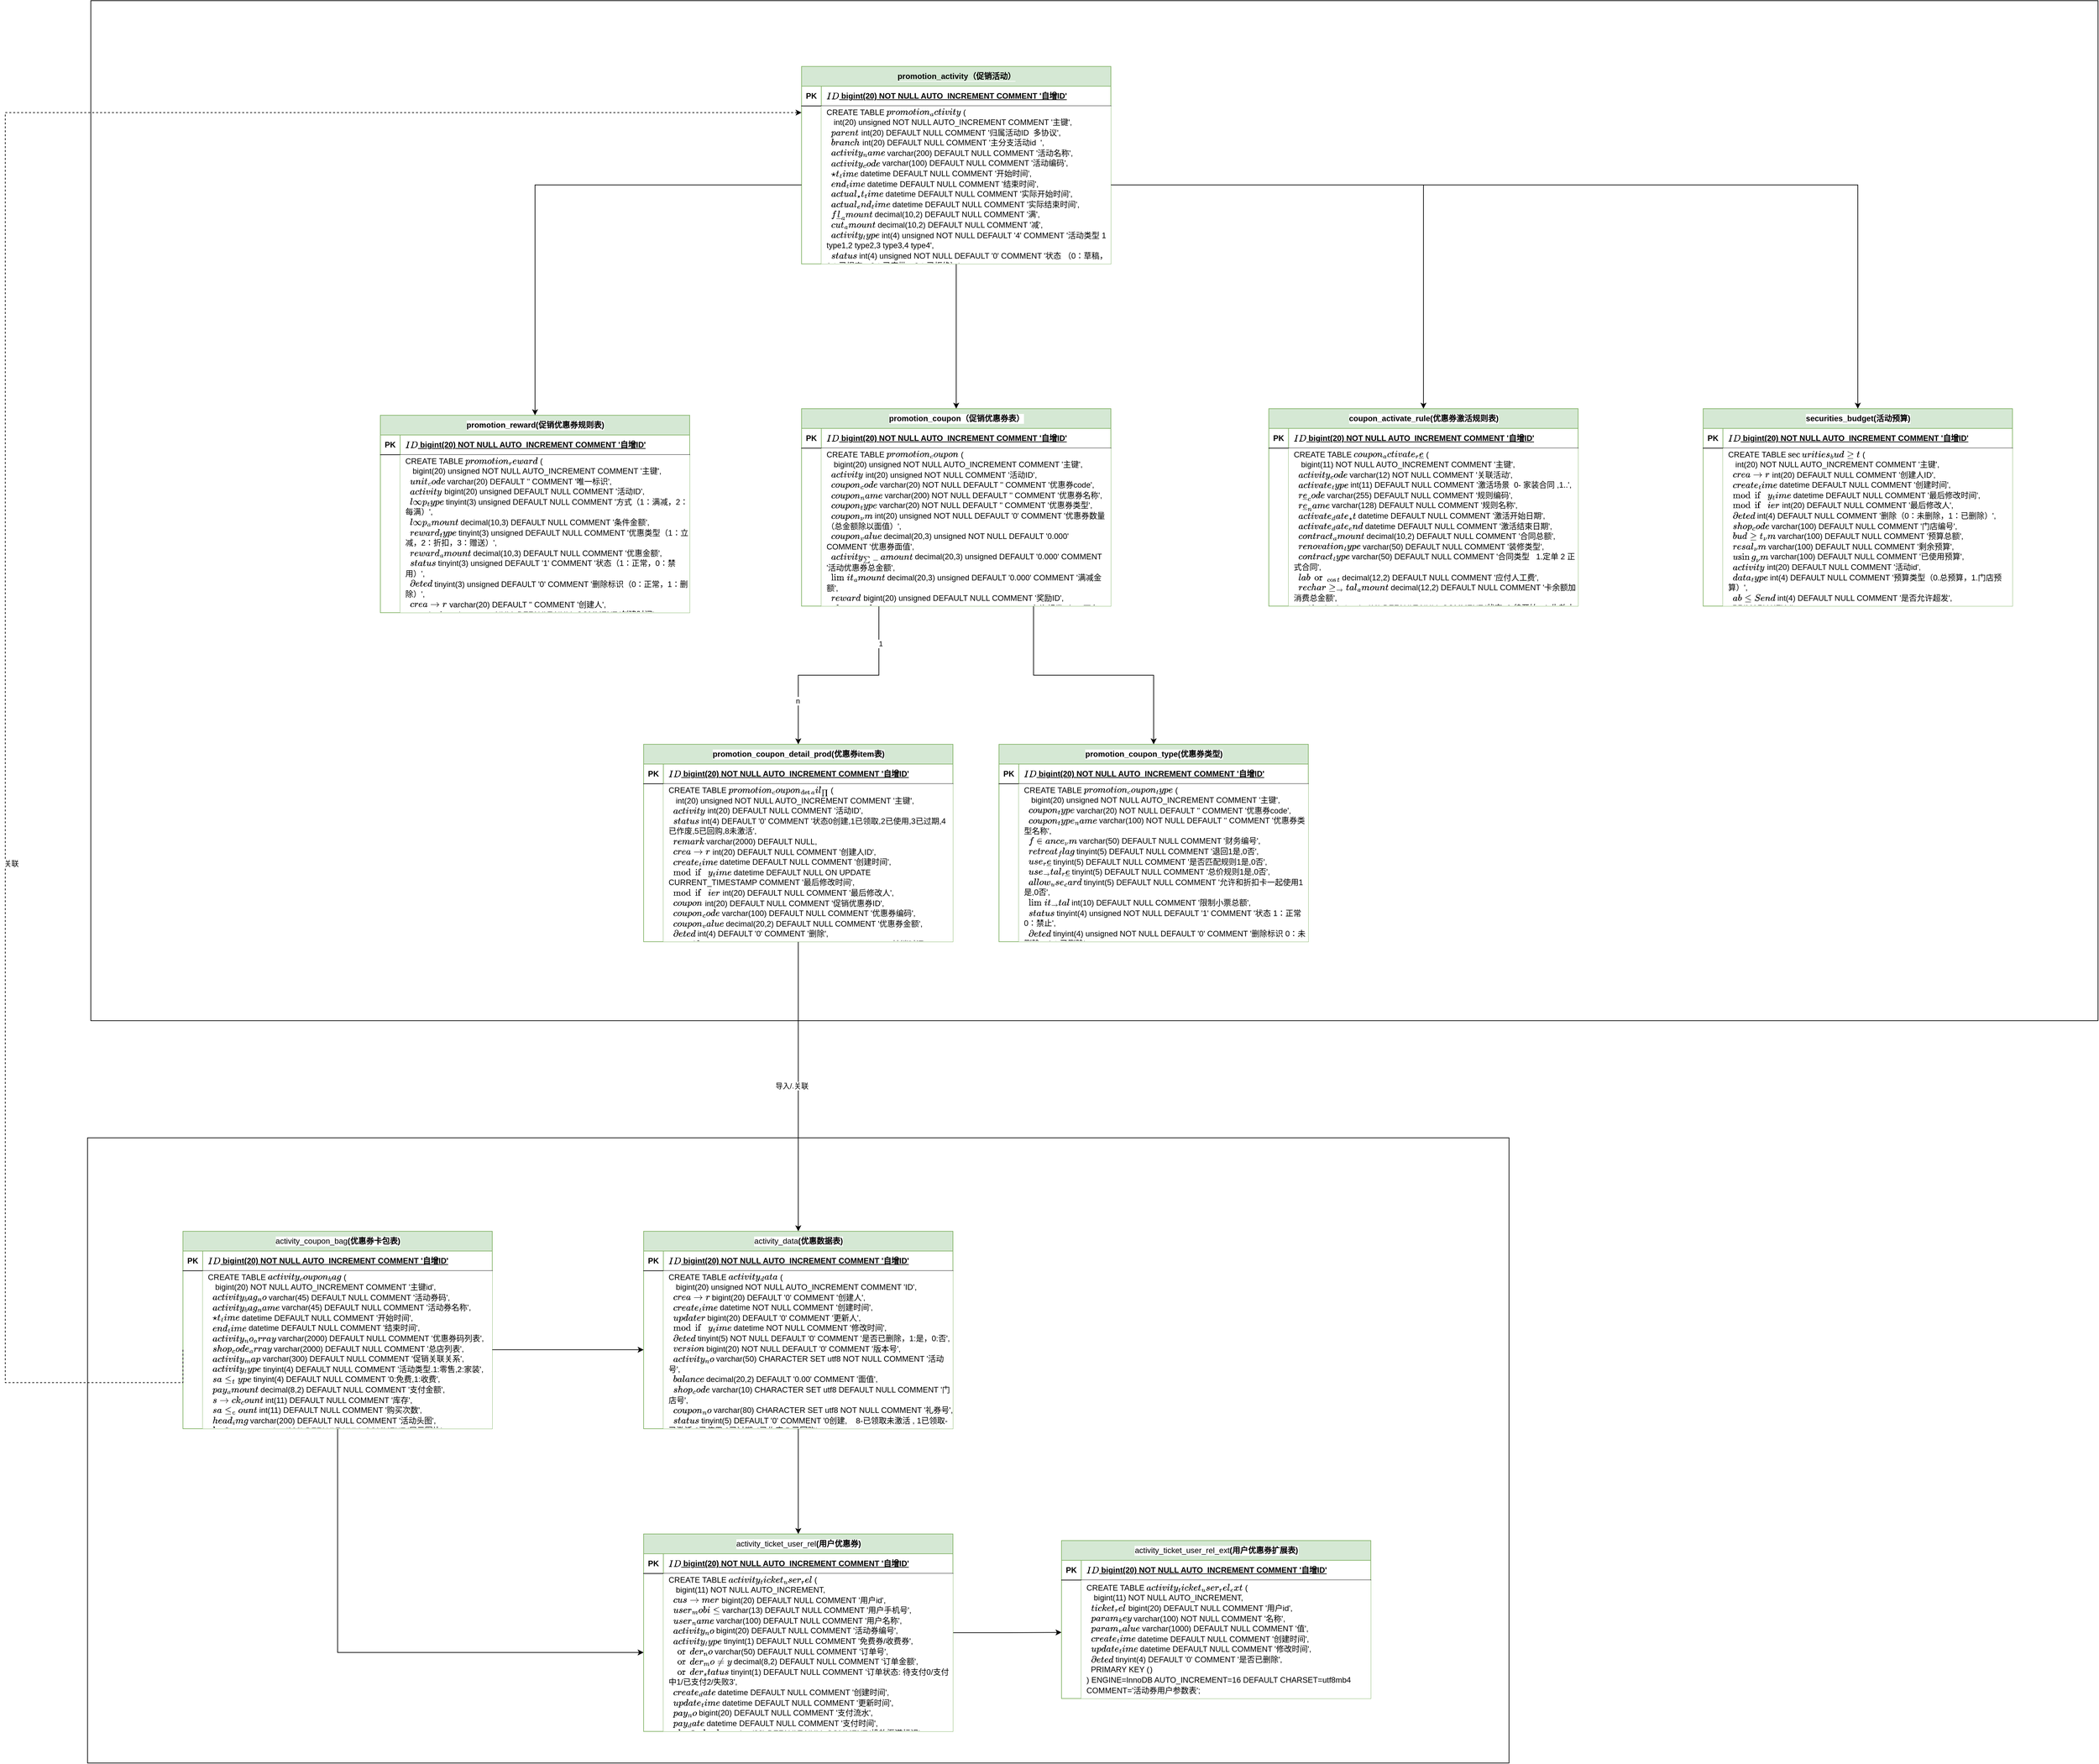 <mxfile version="24.2.5" type="github">
  <diagram name="第 1 页" id="J1EtU0LeemA6Bmx9q7pc">
    <mxGraphModel dx="9342" dy="2900" grid="1" gridSize="10" guides="1" tooltips="1" connect="1" arrows="1" fold="1" page="1" pageScale="1" pageWidth="827" pageHeight="1169" math="0" shadow="0">
      <root>
        <mxCell id="0" />
        <mxCell id="1" parent="0" />
        <mxCell id="dMLApskDLj7eOJ-tEKor-92" value="" style="rounded=0;whiteSpace=wrap;html=1;fillColor=none;" vertex="1" parent="1">
          <mxGeometry x="-6085" y="1388" width="2160" height="950" as="geometry" />
        </mxCell>
        <mxCell id="dMLApskDLj7eOJ-tEKor-89" style="edgeStyle=orthogonalEdgeStyle;rounded=0;orthogonalLoop=1;jettySize=auto;html=1;entryX=0.5;entryY=0;entryDx=0;entryDy=0;exitX=0.5;exitY=1;exitDx=0;exitDy=0;" edge="1" parent="1" source="dMLApskDLj7eOJ-tEKor-1" target="dMLApskDLj7eOJ-tEKor-65">
          <mxGeometry relative="1" as="geometry" />
        </mxCell>
        <mxCell id="dMLApskDLj7eOJ-tEKor-90" value="导入/.关联" style="edgeLabel;html=1;align=center;verticalAlign=middle;resizable=0;points=[];" vertex="1" connectable="0" parent="dMLApskDLj7eOJ-tEKor-89">
          <mxGeometry x="-0.005" y="-10" relative="1" as="geometry">
            <mxPoint as="offset" />
          </mxGeometry>
        </mxCell>
        <mxCell id="dMLApskDLj7eOJ-tEKor-1" value="promotion_coupon_detail_prod(优惠券item表)" style="shape=table;startSize=30;container=1;collapsible=1;childLayout=tableLayout;fixedRows=1;rowLines=0;fontStyle=1;align=center;resizeLast=1;html=1;labelBackgroundColor=default;fillColor=#d5e8d4;strokeColor=#82b366;" vertex="1" parent="1">
          <mxGeometry x="-5240" y="790" width="470" height="300" as="geometry" />
        </mxCell>
        <mxCell id="dMLApskDLj7eOJ-tEKor-2" value="" style="shape=tableRow;horizontal=0;startSize=0;swimlaneHead=0;swimlaneBody=0;fillColor=none;collapsible=0;dropTarget=0;points=[[0,0.5],[1,0.5]];portConstraint=eastwest;top=0;left=0;right=0;bottom=1;" vertex="1" parent="dMLApskDLj7eOJ-tEKor-1">
          <mxGeometry y="30" width="470" height="30" as="geometry" />
        </mxCell>
        <mxCell id="dMLApskDLj7eOJ-tEKor-3" value="PK" style="shape=partialRectangle;connectable=0;fillColor=none;top=0;left=0;bottom=0;right=0;fontStyle=1;overflow=hidden;whiteSpace=wrap;html=1;" vertex="1" parent="dMLApskDLj7eOJ-tEKor-2">
          <mxGeometry width="30" height="30" as="geometry">
            <mxRectangle width="30" height="30" as="alternateBounds" />
          </mxGeometry>
        </mxCell>
        <mxCell id="dMLApskDLj7eOJ-tEKor-4" value="`ID` bigint(20) NOT NULL AUTO_INCREMENT COMMENT &#39;自增ID&#39;" style="shape=partialRectangle;connectable=0;fillColor=none;top=0;left=0;bottom=0;right=0;align=left;spacingLeft=6;fontStyle=5;overflow=hidden;whiteSpace=wrap;html=1;" vertex="1" parent="dMLApskDLj7eOJ-tEKor-2">
          <mxGeometry x="30" width="440" height="30" as="geometry">
            <mxRectangle width="440" height="30" as="alternateBounds" />
          </mxGeometry>
        </mxCell>
        <mxCell id="dMLApskDLj7eOJ-tEKor-5" value="" style="shape=tableRow;horizontal=0;startSize=0;swimlaneHead=0;swimlaneBody=0;fillColor=none;collapsible=0;dropTarget=0;points=[[0,0.5],[1,0.5]];portConstraint=eastwest;top=0;left=0;right=0;bottom=0;" vertex="1" parent="dMLApskDLj7eOJ-tEKor-1">
          <mxGeometry y="60" width="470" height="240" as="geometry" />
        </mxCell>
        <mxCell id="dMLApskDLj7eOJ-tEKor-6" value="" style="shape=partialRectangle;connectable=0;fillColor=none;top=0;left=0;bottom=0;right=0;editable=1;overflow=hidden;whiteSpace=wrap;html=1;" vertex="1" parent="dMLApskDLj7eOJ-tEKor-5">
          <mxGeometry width="30" height="240" as="geometry">
            <mxRectangle width="30" height="240" as="alternateBounds" />
          </mxGeometry>
        </mxCell>
        <mxCell id="dMLApskDLj7eOJ-tEKor-7" value="&lt;div style=&quot;line-height: 130%;&quot;&gt;&lt;div style=&quot;line-height: 130%;&quot;&gt;&lt;div style=&quot;line-height: 130%;&quot;&gt;&lt;div style=&quot;line-height: 130%;&quot;&gt;&lt;div style=&quot;line-height: 130%;&quot;&gt;&lt;div style=&quot;line-height: 130%;&quot;&gt;&lt;div style=&quot;line-height: 130%;&quot;&gt;&lt;div data-docx-has-block-data=&quot;false&quot; data-page-id=&quot;YLrPdt7Foo4dSDxoeuHca6s7nCh&quot;&gt;&lt;div class=&quot;old-record-id-FmYydZvrjogUZuxv6E2cjADqneS&quot; style=&quot;&quot;&gt;&lt;div class=&quot;old-record-id-FmYydZvrjogUZuxv6E2cjADqneS&quot;&gt;&lt;div class=&quot;old-record-id-FmYydZvrjogUZuxv6E2cjADqneS&quot;&gt;&lt;div class=&quot;old-record-id-FmYydZvrjogUZuxv6E2cjADqneS&quot;&gt;&lt;div class=&quot;old-record-id-FmYydZvrjogUZuxv6E2cjADqneS&quot;&gt;&lt;div class=&quot;old-record-id-FmYydZvrjogUZuxv6E2cjADqneS&quot;&gt;&lt;div class=&quot;old-record-id-FmYydZvrjogUZuxv6E2cjADqneS&quot;&gt;CREATE TABLE `promotion_coupon_detail_prod` (&lt;/div&gt;&lt;div class=&quot;old-record-id-FmYydZvrjogUZuxv6E2cjADqneS&quot;&gt;&amp;nbsp; `id` int(20) unsigned NOT NULL AUTO_INCREMENT COMMENT &#39;主键&#39;,&lt;/div&gt;&lt;div class=&quot;old-record-id-FmYydZvrjogUZuxv6E2cjADqneS&quot;&gt;&amp;nbsp; `activity_id` int(20) DEFAULT NULL COMMENT &#39;活动ID&#39;,&lt;/div&gt;&lt;div class=&quot;old-record-id-FmYydZvrjogUZuxv6E2cjADqneS&quot;&gt;&amp;nbsp; `status` int(4) DEFAULT &#39;0&#39; COMMENT &#39;状态0创建,1已领取,2已使用,3已过期,4已作废,5已回购,8未激活&#39;,&lt;/div&gt;&lt;div class=&quot;old-record-id-FmYydZvrjogUZuxv6E2cjADqneS&quot;&gt;&amp;nbsp; `remark` varchar(2000) DEFAULT NULL,&lt;/div&gt;&lt;div class=&quot;old-record-id-FmYydZvrjogUZuxv6E2cjADqneS&quot;&gt;&amp;nbsp; `creator_id` int(20) DEFAULT NULL COMMENT &#39;创建人ID&#39;,&lt;/div&gt;&lt;div class=&quot;old-record-id-FmYydZvrjogUZuxv6E2cjADqneS&quot;&gt;&amp;nbsp; `create_time` datetime DEFAULT NULL COMMENT &#39;创建时间&#39;,&lt;/div&gt;&lt;div class=&quot;old-record-id-FmYydZvrjogUZuxv6E2cjADqneS&quot;&gt;&amp;nbsp; `modify_time` datetime DEFAULT NULL ON UPDATE CURRENT_TIMESTAMP COMMENT &#39;最后修改时间&#39;,&lt;/div&gt;&lt;div class=&quot;old-record-id-FmYydZvrjogUZuxv6E2cjADqneS&quot;&gt;&amp;nbsp; `modifier_id` int(20) DEFAULT NULL COMMENT &#39;最后修改人&#39;,&lt;/div&gt;&lt;div class=&quot;old-record-id-FmYydZvrjogUZuxv6E2cjADqneS&quot;&gt;&amp;nbsp; `coupon_id` int(20) DEFAULT NULL COMMENT &#39;促销优惠券ID&#39;,&lt;/div&gt;&lt;div class=&quot;old-record-id-FmYydZvrjogUZuxv6E2cjADqneS&quot;&gt;&amp;nbsp; `coupon_code` varchar(100) DEFAULT NULL COMMENT &#39;优惠券编码&#39;,&lt;/div&gt;&lt;div class=&quot;old-record-id-FmYydZvrjogUZuxv6E2cjADqneS&quot;&gt;&amp;nbsp; `coupon_value` decimal(20,2) DEFAULT NULL COMMENT &#39;优惠券金额&#39;,&lt;/div&gt;&lt;div class=&quot;old-record-id-FmYydZvrjogUZuxv6E2cjADqneS&quot;&gt;&amp;nbsp; `deleted` int(4) DEFAULT &#39;0&#39; COMMENT &#39;删除&#39;,&lt;/div&gt;&lt;div class=&quot;old-record-id-FmYydZvrjogUZuxv6E2cjADqneS&quot;&gt;&amp;nbsp; `verification_time` datetime DEFAULT NULL COMMENT &#39;核销时间&#39;,&lt;/div&gt;&lt;div class=&quot;old-record-id-FmYydZvrjogUZuxv6E2cjADqneS&quot;&gt;&amp;nbsp; `verification_storeCode` varchar(100) DEFAULT NULL COMMENT &#39;核销门店&#39;,&lt;/div&gt;&lt;div class=&quot;old-record-id-FmYydZvrjogUZuxv6E2cjADqneS&quot;&gt;&amp;nbsp; `verification_pos` varchar(100) DEFAULT NULL COMMENT &#39;核销的pos机&#39;,&lt;/div&gt;&lt;div class=&quot;old-record-id-FmYydZvrjogUZuxv6E2cjADqneS&quot;&gt;&amp;nbsp; `verification_no` varchar(100) DEFAULT NULL COMMENT &#39;核销流程号&#39;,&lt;/div&gt;&lt;div class=&quot;old-record-id-FmYydZvrjogUZuxv6E2cjADqneS&quot;&gt;&amp;nbsp; `source` tinyint(5) DEFAULT NULL COMMENT &#39;用户领取方式(1微信,2支付宝,3百安居,4纸质券,5其他)&#39;,&lt;/div&gt;&lt;div class=&quot;old-record-id-FmYydZvrjogUZuxv6E2cjADqneS&quot;&gt;&amp;nbsp; `user_type` tinyint(5) DEFAULT NULL COMMENT &#39;类型(1 用户userId,2 用户PhoneNum,3用户订单号)&#39;,&lt;/div&gt;&lt;div class=&quot;old-record-id-FmYydZvrjogUZuxv6E2cjADqneS&quot;&gt;&amp;nbsp; `sign` varchar(50) DEFAULT NULL COMMENT &#39;user_type1表示userID,2表示手机号,3表示订单号&#39;,&lt;/div&gt;&lt;div class=&quot;old-record-id-FmYydZvrjogUZuxv6E2cjADqneS&quot;&gt;&amp;nbsp; `coupon_category` smallint(4) DEFAULT &#39;1&#39; COMMENT &#39;1 基本;2 退货券&#39;,&lt;/div&gt;&lt;div class=&quot;old-record-id-FmYydZvrjogUZuxv6E2cjADqneS&quot;&gt;&amp;nbsp; `per_full_amount` decimal(20,3) DEFAULT &#39;0.000&#39; COMMENT &#39;每满金额&#39;,&lt;/div&gt;&lt;div class=&quot;old-record-id-FmYydZvrjogUZuxv6E2cjADqneS&quot;&gt;&amp;nbsp; `discount_amount` decimal(20,3) DEFAULT &#39;0.000&#39; COMMENT &#39;扣减金额&#39;,&lt;/div&gt;&lt;div class=&quot;old-record-id-FmYydZvrjogUZuxv6E2cjADqneS&quot;&gt;&amp;nbsp; `unique_code` varchar(200) DEFAULT NULL COMMENT &#39;唯一编码&#39;,&lt;/div&gt;&lt;div class=&quot;old-record-id-FmYydZvrjogUZuxv6E2cjADqneS&quot;&gt;&amp;nbsp; `start_time` datetime DEFAULT NULL COMMENT &#39;优惠券有效开始时间&#39;,&lt;/div&gt;&lt;div class=&quot;old-record-id-FmYydZvrjogUZuxv6E2cjADqneS&quot;&gt;&amp;nbsp; `end_time` datetime DEFAULT NULL COMMENT &#39;优惠券有效结束时间&#39;,&lt;/div&gt;&lt;div class=&quot;old-record-id-FmYydZvrjogUZuxv6E2cjADqneS&quot;&gt;&amp;nbsp; `transaction_amount` int(10) DEFAULT NULL COMMENT &#39;交易金额&#39;,&lt;/div&gt;&lt;div class=&quot;old-record-id-FmYydZvrjogUZuxv6E2cjADqneS&quot;&gt;&amp;nbsp; `transaction_num` varchar(200) DEFAULT NULL COMMENT &#39;交易单号&#39;,&lt;/div&gt;&lt;div class=&quot;old-record-id-FmYydZvrjogUZuxv6E2cjADqneS&quot;&gt;&amp;nbsp; `order_num` varchar(64) DEFAULT NULL COMMENT &#39;领券订单号&#39;,&lt;/div&gt;&lt;div class=&quot;old-record-id-FmYydZvrjogUZuxv6E2cjADqneS&quot;&gt;&amp;nbsp; `shop_code` varchar(100) DEFAULT NULL COMMENT &#39;门店编号&#39;,&lt;/div&gt;&lt;div class=&quot;old-record-id-FmYydZvrjogUZuxv6E2cjADqneS&quot;&gt;&amp;nbsp; `mobile` varchar(100) DEFAULT NULL COMMENT &#39;手机号码&#39;,&lt;/div&gt;&lt;div class=&quot;old-record-id-FmYydZvrjogUZuxv6E2cjADqneS&quot;&gt;&amp;nbsp; `sys_flag` tinyint(4) DEFAULT &#39;0&#39; COMMENT &#39;同步状态标识 1完成同步,0未同步&#39;,&lt;/div&gt;&lt;div class=&quot;old-record-id-FmYydZvrjogUZuxv6E2cjADqneS&quot;&gt;&amp;nbsp; `sendCoupons_shop_code` varchar(100) DEFAULT NULL COMMENT &#39;发劵门店&#39;,&lt;/div&gt;&lt;div class=&quot;old-record-id-FmYydZvrjogUZuxv6E2cjADqneS&quot;&gt;&amp;nbsp; `sendCoupons_pos_no` varchar(100) DEFAULT NULL COMMENT &#39;发劵pos机号&#39;,&lt;/div&gt;&lt;div class=&quot;old-record-id-FmYydZvrjogUZuxv6E2cjADqneS&quot;&gt;&amp;nbsp; `sendCoupons_order_no` varchar(100) DEFAULT NULL COMMENT &#39;发劵订单号&#39;,&lt;/div&gt;&lt;div class=&quot;old-record-id-FmYydZvrjogUZuxv6E2cjADqneS&quot;&gt;&amp;nbsp; `sendCoupons_time` datetime DEFAULT NULL COMMENT &#39;发劵时间&#39;,&lt;/div&gt;&lt;div class=&quot;old-record-id-FmYydZvrjogUZuxv6E2cjADqneS&quot;&gt;&amp;nbsp; `sendCoupons_sku` varchar(2000) DEFAULT NULL COMMENT &#39;发劵sku&#39;,&lt;/div&gt;&lt;div class=&quot;old-record-id-FmYydZvrjogUZuxv6E2cjADqneS&quot;&gt;&amp;nbsp; `conditionNum` decimal(10,3) DEFAULT NULL COMMENT &#39;发券条件金额&#39;,&lt;/div&gt;&lt;div class=&quot;old-record-id-FmYydZvrjogUZuxv6E2cjADqneS&quot;&gt;&amp;nbsp; `coupon_used_value` decimal(20,2) DEFAULT NULL COMMENT &#39;优惠券实际使用金额&#39;,&lt;/div&gt;&lt;div class=&quot;old-record-id-FmYydZvrjogUZuxv6E2cjADqneS&quot;&gt;&amp;nbsp; `coupon_ticket_number` varchar(200) DEFAULT NULL COMMENT &#39;发卷小票号&#39;,&lt;/div&gt;&lt;div class=&quot;old-record-id-FmYydZvrjogUZuxv6E2cjADqneS&quot;&gt;&amp;nbsp; `small_ticket_number` varchar(200) DEFAULT NULL COMMENT &#39;用卷小票号&#39;,&lt;/div&gt;&lt;div class=&quot;old-record-id-FmYydZvrjogUZuxv6E2cjADqneS&quot;&gt;&amp;nbsp; `coupon_lock` tinyint(4) DEFAULT &#39;0&#39; COMMENT &#39;锁状态 0未加锁 1加锁&#39;,&lt;/div&gt;&lt;div class=&quot;old-record-id-FmYydZvrjogUZuxv6E2cjADqneS&quot;&gt;&amp;nbsp; `out_side_code` varchar(255) DEFAULT NULL COMMENT &#39;外部券码&#39;,&lt;/div&gt;&lt;div class=&quot;old-record-id-FmYydZvrjogUZuxv6E2cjADqneS&quot;&gt;&amp;nbsp; `exchanged_status` tinyint(4) DEFAULT NULL COMMENT &#39;外部券码兑换状态&#39;,&lt;/div&gt;&lt;div class=&quot;old-record-id-FmYydZvrjogUZuxv6E2cjADqneS&quot;&gt;&amp;nbsp; `parent_coupon_code` varchar(100) DEFAULT NULL COMMENT &#39;优惠券父编码&#39;,&lt;/div&gt;&lt;div class=&quot;old-record-id-FmYydZvrjogUZuxv6E2cjADqneS&quot;&gt;&amp;nbsp; `channel_remark` varchar(255) DEFAULT NULL COMMENT &#39;发券备注&#39;,&lt;/div&gt;&lt;div class=&quot;old-record-id-FmYydZvrjogUZuxv6E2cjADqneS&quot;&gt;&amp;nbsp; `oneid` varchar(50) DEFAULT NULL COMMENT &#39;oneid&#39;,&lt;/div&gt;&lt;div class=&quot;old-record-id-FmYydZvrjogUZuxv6E2cjADqneS&quot;&gt;&amp;nbsp; `get_time` datetime DEFAULT NULL COMMENT &#39;领取时间&#39;,&lt;/div&gt;&lt;div class=&quot;old-record-id-FmYydZvrjogUZuxv6E2cjADqneS&quot;&gt;&amp;nbsp; `active_time` datetime DEFAULT NULL COMMENT &#39;激活时间&#39;,&lt;/div&gt;&lt;div class=&quot;old-record-id-FmYydZvrjogUZuxv6E2cjADqneS&quot;&gt;&amp;nbsp; `user_id` bigint(20) DEFAULT NULL COMMENT &#39;会员Id&#39;,&lt;/div&gt;&lt;div class=&quot;old-record-id-FmYydZvrjogUZuxv6E2cjADqneS&quot;&gt;&amp;nbsp; `source_id` varchar(50) DEFAULT NULL COMMENT &#39;业务Id（订单、活动、内容）&lt;span style=&quot;white-space:pre&quot;&gt;&#x9;&lt;/span&gt;&#39;,&lt;/div&gt;&lt;div class=&quot;old-record-id-FmYydZvrjogUZuxv6E2cjADqneS&quot;&gt;&amp;nbsp; `source_type` tinyint(4) DEFAULT NULL COMMENT &#39;业务类型&lt;span style=&quot;white-space:pre&quot;&gt;&#x9;&lt;/span&gt;（1、订单发券，2、手动发券，3、合同，4、活动合同）&#39;,&lt;/div&gt;&lt;div class=&quot;old-record-id-FmYydZvrjogUZuxv6E2cjADqneS&quot;&gt;&amp;nbsp; `send_coupon_org_code` varchar(255) DEFAULT NULL COMMENT &#39;发券组织编码&#39;,&lt;/div&gt;&lt;div class=&quot;old-record-id-FmYydZvrjogUZuxv6E2cjADqneS&quot;&gt;&amp;nbsp; `send_coupon_org_name` varchar(255) DEFAULT NULL COMMENT &#39;发券组织名称&#39;,&lt;/div&gt;&lt;div class=&quot;old-record-id-FmYydZvrjogUZuxv6E2cjADqneS&quot;&gt;&amp;nbsp; PRIMARY KEY (`id`),&lt;/div&gt;&lt;div class=&quot;old-record-id-FmYydZvrjogUZuxv6E2cjADqneS&quot;&gt;&amp;nbsp; KEY `index_coupon_code` (`coupon_code`) USING BTREE,&lt;/div&gt;&lt;div class=&quot;old-record-id-FmYydZvrjogUZuxv6E2cjADqneS&quot;&gt;&amp;nbsp; KEY `index_coupon_id` (`coupon_id`) USING BTREE,&lt;/div&gt;&lt;div class=&quot;old-record-id-FmYydZvrjogUZuxv6E2cjADqneS&quot;&gt;&amp;nbsp; KEY `index_activity_id` (`activity_id`),&lt;/div&gt;&lt;div class=&quot;old-record-id-FmYydZvrjogUZuxv6E2cjADqneS&quot;&gt;&amp;nbsp; KEY `index_out_side_code` (`out_side_code`) USING BTREE,&lt;/div&gt;&lt;div class=&quot;old-record-id-FmYydZvrjogUZuxv6E2cjADqneS&quot;&gt;&amp;nbsp; KEY `index_create_time` (`create_time`),&lt;/div&gt;&lt;div class=&quot;old-record-id-FmYydZvrjogUZuxv6E2cjADqneS&quot;&gt;&amp;nbsp; KEY `index_parent_coupon_code` (`parent_coupon_code`) USING BTREE,&lt;/div&gt;&lt;div class=&quot;old-record-id-FmYydZvrjogUZuxv6E2cjADqneS&quot;&gt;&amp;nbsp; KEY `index_mobile` (`mobile`,`oneid`) USING BTREE,&lt;/div&gt;&lt;div class=&quot;old-record-id-FmYydZvrjogUZuxv6E2cjADqneS&quot;&gt;&amp;nbsp; KEY `idx_verification_time` (`verification_time`) USING BTREE&lt;/div&gt;&lt;div class=&quot;old-record-id-FmYydZvrjogUZuxv6E2cjADqneS&quot;&gt;) ENGINE=InnoDB AUTO_INCREMENT=1246988977 DEFAULT CHARSET=utf8mb4 COMMENT=&#39;促销优惠券核销记录表&#39;;&lt;/div&gt;&lt;/div&gt;&lt;/div&gt;&lt;/div&gt;&lt;/div&gt;&lt;/div&gt;&lt;/div&gt;&lt;/div&gt;&lt;/div&gt;&lt;/div&gt;&lt;/div&gt;&lt;/div&gt;&lt;/div&gt;&lt;/div&gt;&lt;/div&gt;" style="shape=partialRectangle;connectable=0;fillColor=default;top=0;left=0;bottom=0;right=0;align=left;spacingLeft=6;overflow=hidden;whiteSpace=wrap;html=1;" vertex="1" parent="dMLApskDLj7eOJ-tEKor-5">
          <mxGeometry x="30" width="440" height="240" as="geometry">
            <mxRectangle width="440" height="240" as="alternateBounds" />
          </mxGeometry>
        </mxCell>
        <mxCell id="dMLApskDLj7eOJ-tEKor-43" style="edgeStyle=orthogonalEdgeStyle;rounded=0;orthogonalLoop=1;jettySize=auto;html=1;entryX=0.5;entryY=0;entryDx=0;entryDy=0;exitX=0.25;exitY=1;exitDx=0;exitDy=0;" edge="1" parent="1" source="dMLApskDLj7eOJ-tEKor-8" target="dMLApskDLj7eOJ-tEKor-1">
          <mxGeometry relative="1" as="geometry" />
        </mxCell>
        <mxCell id="dMLApskDLj7eOJ-tEKor-44" value="1" style="edgeLabel;html=1;align=center;verticalAlign=middle;resizable=0;points=[];" vertex="1" connectable="0" parent="dMLApskDLj7eOJ-tEKor-43">
          <mxGeometry x="-0.662" y="2" relative="1" as="geometry">
            <mxPoint y="1" as="offset" />
          </mxGeometry>
        </mxCell>
        <mxCell id="dMLApskDLj7eOJ-tEKor-45" value="n" style="edgeLabel;html=1;align=center;verticalAlign=middle;resizable=0;points=[];" vertex="1" connectable="0" parent="dMLApskDLj7eOJ-tEKor-43">
          <mxGeometry x="0.604" y="-1" relative="1" as="geometry">
            <mxPoint as="offset" />
          </mxGeometry>
        </mxCell>
        <mxCell id="dMLApskDLj7eOJ-tEKor-49" style="edgeStyle=orthogonalEdgeStyle;rounded=0;orthogonalLoop=1;jettySize=auto;html=1;exitX=0.75;exitY=1;exitDx=0;exitDy=0;" edge="1" parent="1" source="dMLApskDLj7eOJ-tEKor-8" target="dMLApskDLj7eOJ-tEKor-22">
          <mxGeometry relative="1" as="geometry" />
        </mxCell>
        <mxCell id="dMLApskDLj7eOJ-tEKor-8" value="promotion_coupon（促销优惠券表）" style="shape=table;startSize=30;container=1;collapsible=1;childLayout=tableLayout;fixedRows=1;rowLines=0;fontStyle=1;align=center;resizeLast=1;html=1;labelBackgroundColor=default;fillColor=#d5e8d4;strokeColor=#82b366;" vertex="1" parent="1">
          <mxGeometry x="-5000" y="280" width="470" height="300" as="geometry" />
        </mxCell>
        <mxCell id="dMLApskDLj7eOJ-tEKor-9" value="" style="shape=tableRow;horizontal=0;startSize=0;swimlaneHead=0;swimlaneBody=0;fillColor=none;collapsible=0;dropTarget=0;points=[[0,0.5],[1,0.5]];portConstraint=eastwest;top=0;left=0;right=0;bottom=1;" vertex="1" parent="dMLApskDLj7eOJ-tEKor-8">
          <mxGeometry y="30" width="470" height="30" as="geometry" />
        </mxCell>
        <mxCell id="dMLApskDLj7eOJ-tEKor-10" value="PK" style="shape=partialRectangle;connectable=0;fillColor=none;top=0;left=0;bottom=0;right=0;fontStyle=1;overflow=hidden;whiteSpace=wrap;html=1;" vertex="1" parent="dMLApskDLj7eOJ-tEKor-9">
          <mxGeometry width="30" height="30" as="geometry">
            <mxRectangle width="30" height="30" as="alternateBounds" />
          </mxGeometry>
        </mxCell>
        <mxCell id="dMLApskDLj7eOJ-tEKor-11" value="`ID` bigint(20) NOT NULL AUTO_INCREMENT COMMENT &#39;自增ID&#39;" style="shape=partialRectangle;connectable=0;fillColor=none;top=0;left=0;bottom=0;right=0;align=left;spacingLeft=6;fontStyle=5;overflow=hidden;whiteSpace=wrap;html=1;" vertex="1" parent="dMLApskDLj7eOJ-tEKor-9">
          <mxGeometry x="30" width="440" height="30" as="geometry">
            <mxRectangle width="440" height="30" as="alternateBounds" />
          </mxGeometry>
        </mxCell>
        <mxCell id="dMLApskDLj7eOJ-tEKor-12" value="" style="shape=tableRow;horizontal=0;startSize=0;swimlaneHead=0;swimlaneBody=0;fillColor=none;collapsible=0;dropTarget=0;points=[[0,0.5],[1,0.5]];portConstraint=eastwest;top=0;left=0;right=0;bottom=0;" vertex="1" parent="dMLApskDLj7eOJ-tEKor-8">
          <mxGeometry y="60" width="470" height="240" as="geometry" />
        </mxCell>
        <mxCell id="dMLApskDLj7eOJ-tEKor-13" value="" style="shape=partialRectangle;connectable=0;fillColor=none;top=0;left=0;bottom=0;right=0;editable=1;overflow=hidden;whiteSpace=wrap;html=1;" vertex="1" parent="dMLApskDLj7eOJ-tEKor-12">
          <mxGeometry width="30" height="240" as="geometry">
            <mxRectangle width="30" height="240" as="alternateBounds" />
          </mxGeometry>
        </mxCell>
        <mxCell id="dMLApskDLj7eOJ-tEKor-14" value="&lt;div style=&quot;line-height: 130%;&quot;&gt;&lt;div style=&quot;line-height: 130%;&quot;&gt;&lt;div style=&quot;line-height: 130%;&quot;&gt;&lt;div style=&quot;line-height: 130%;&quot;&gt;&lt;div style=&quot;line-height: 130%;&quot;&gt;&lt;div style=&quot;line-height: 130%;&quot;&gt;&lt;div style=&quot;line-height: 130%;&quot;&gt;&lt;div data-docx-has-block-data=&quot;false&quot; data-page-id=&quot;YLrPdt7Foo4dSDxoeuHca6s7nCh&quot;&gt;&lt;div class=&quot;old-record-id-FmYydZvrjogUZuxv6E2cjADqneS&quot; style=&quot;&quot;&gt;&lt;div class=&quot;old-record-id-FmYydZvrjogUZuxv6E2cjADqneS&quot;&gt;&lt;div class=&quot;old-record-id-FmYydZvrjogUZuxv6E2cjADqneS&quot;&gt;&lt;div class=&quot;old-record-id-FmYydZvrjogUZuxv6E2cjADqneS&quot;&gt;&lt;div class=&quot;old-record-id-FmYydZvrjogUZuxv6E2cjADqneS&quot;&gt;&lt;div class=&quot;old-record-id-FmYydZvrjogUZuxv6E2cjADqneS&quot;&gt;&lt;div class=&quot;old-record-id-FmYydZvrjogUZuxv6E2cjADqneS&quot;&gt;&lt;div class=&quot;old-record-id-FmYydZvrjogUZuxv6E2cjADqneS&quot;&gt;&lt;div class=&quot;old-record-id-FmYydZvrjogUZuxv6E2cjADqneS&quot;&gt;CREATE TABLE `promotion_coupon` (&lt;/div&gt;&lt;div class=&quot;old-record-id-FmYydZvrjogUZuxv6E2cjADqneS&quot;&gt;&amp;nbsp; `id` bigint(20) unsigned NOT NULL AUTO_INCREMENT COMMENT &#39;主键&#39;,&lt;/div&gt;&lt;div class=&quot;old-record-id-FmYydZvrjogUZuxv6E2cjADqneS&quot;&gt;&amp;nbsp; `activity_id` int(20) unsigned NOT NULL COMMENT &#39;活动ID&#39;,&lt;/div&gt;&lt;div class=&quot;old-record-id-FmYydZvrjogUZuxv6E2cjADqneS&quot;&gt;&amp;nbsp; `coupon_code` varchar(20) NOT NULL DEFAULT &#39;&#39; COMMENT &#39;优惠券code&#39;,&lt;/div&gt;&lt;div class=&quot;old-record-id-FmYydZvrjogUZuxv6E2cjADqneS&quot;&gt;&amp;nbsp; `coupon_name` varchar(200) NOT NULL DEFAULT &#39;&#39; COMMENT &#39;优惠券名称&#39;,&lt;/div&gt;&lt;div class=&quot;old-record-id-FmYydZvrjogUZuxv6E2cjADqneS&quot;&gt;&amp;nbsp; `coupon_type` varchar(20) NOT NULL DEFAULT &#39;&#39; COMMENT &#39;优惠券类型&#39;,&lt;/div&gt;&lt;div class=&quot;old-record-id-FmYydZvrjogUZuxv6E2cjADqneS&quot;&gt;&amp;nbsp; `coupon_num` int(20) unsigned NOT NULL DEFAULT &#39;0&#39; COMMENT &#39;优惠券数量（总金额除以面值）&#39;,&lt;/div&gt;&lt;div class=&quot;old-record-id-FmYydZvrjogUZuxv6E2cjADqneS&quot;&gt;&amp;nbsp; `coupon_value` decimal(20,3) unsigned NOT NULL DEFAULT &#39;0.000&#39; COMMENT &#39;优惠券面值&#39;,&lt;/div&gt;&lt;div class=&quot;old-record-id-FmYydZvrjogUZuxv6E2cjADqneS&quot;&gt;&amp;nbsp; `activity_sum_amount` decimal(20,3) unsigned DEFAULT &#39;0.000&#39; COMMENT &#39;活动优惠券总金额&#39;,&lt;/div&gt;&lt;div class=&quot;old-record-id-FmYydZvrjogUZuxv6E2cjADqneS&quot;&gt;&amp;nbsp; `limit_amount` decimal(20,3) unsigned DEFAULT &#39;0.000&#39; COMMENT &#39;满减金额&#39;,&lt;/div&gt;&lt;div class=&quot;old-record-id-FmYydZvrjogUZuxv6E2cjADqneS&quot;&gt;&amp;nbsp; `reward_id` bigint(20) unsigned DEFAULT NULL COMMENT &#39;奖励ID&#39;,&lt;/div&gt;&lt;div class=&quot;old-record-id-FmYydZvrjogUZuxv6E2cjADqneS&quot;&gt;&amp;nbsp; `able_send` tinyint(3) unsigned DEFAULT &#39;0&#39; COMMENT &#39;允许超发（0：不允许，1：允许）&#39;,&lt;/div&gt;&lt;div class=&quot;old-record-id-FmYydZvrjogUZuxv6E2cjADqneS&quot;&gt;&amp;nbsp; `start_time` timestamp NOT NULL DEFAULT CURRENT_TIMESTAMP COMMENT &#39;优惠券有效开始时间&#39;,&lt;/div&gt;&lt;div class=&quot;old-record-id-FmYydZvrjogUZuxv6E2cjADqneS&quot;&gt;&amp;nbsp; `end_time` timestamp NOT NULL DEFAULT CURRENT_TIMESTAMP COMMENT &#39;优惠券有效结束时间&#39;,&lt;/div&gt;&lt;div class=&quot;old-record-id-FmYydZvrjogUZuxv6E2cjADqneS&quot;&gt;&amp;nbsp; `status` int(4) unsigned NOT NULL DEFAULT &#39;1&#39; COMMENT &#39;状态 1有效 0&#39;,&lt;/div&gt;&lt;div class=&quot;old-record-id-FmYydZvrjogUZuxv6E2cjADqneS&quot;&gt;&amp;nbsp; `deleted` int(4) unsigned NOT NULL DEFAULT &#39;0&#39; COMMENT &#39;删除&#39;,&lt;/div&gt;&lt;div class=&quot;old-record-id-FmYydZvrjogUZuxv6E2cjADqneS&quot;&gt;&amp;nbsp; `remark` varchar(2000) DEFAULT &#39;&#39;,&lt;/div&gt;&lt;div class=&quot;old-record-id-FmYydZvrjogUZuxv6E2cjADqneS&quot;&gt;&amp;nbsp; `creator_id` varchar(20) DEFAULT &#39;&#39; COMMENT &#39;创建人ID&#39;,&lt;/div&gt;&lt;div class=&quot;old-record-id-FmYydZvrjogUZuxv6E2cjADqneS&quot;&gt;&amp;nbsp; `create_time` datetime DEFAULT NULL COMMENT &#39;创建时间&#39;,&lt;/div&gt;&lt;div class=&quot;old-record-id-FmYydZvrjogUZuxv6E2cjADqneS&quot;&gt;&amp;nbsp; `modify_time` datetime DEFAULT NULL ON UPDATE CURRENT_TIMESTAMP COMMENT &#39;最后修改时间&#39;,&lt;/div&gt;&lt;div class=&quot;old-record-id-FmYydZvrjogUZuxv6E2cjADqneS&quot;&gt;&amp;nbsp; `modifier_id` varchar(20) DEFAULT &#39;&#39; COMMENT &#39;最后修改人&#39;,&lt;/div&gt;&lt;div class=&quot;old-record-id-FmYydZvrjogUZuxv6E2cjADqneS&quot;&gt;&amp;nbsp; `coupon_category` smallint(4) DEFAULT &#39;1&#39; COMMENT &#39;1 基本;2 退货券&#39;,&lt;/div&gt;&lt;div class=&quot;old-record-id-FmYydZvrjogUZuxv6E2cjADqneS&quot;&gt;&amp;nbsp; `per_full_amount` decimal(20,3) DEFAULT &#39;0.000&#39; COMMENT &#39;每满金额&#39;,&lt;/div&gt;&lt;div class=&quot;old-record-id-FmYydZvrjogUZuxv6E2cjADqneS&quot;&gt;&amp;nbsp; `discount_amount` decimal(20,3) DEFAULT &#39;0.000&#39; COMMENT &#39;扣减金额&#39;,&lt;/div&gt;&lt;div class=&quot;old-record-id-FmYydZvrjogUZuxv6E2cjADqneS&quot;&gt;&amp;nbsp; `unique_code` varchar(200) DEFAULT NULL COMMENT &#39;唯一编码&#39;,&lt;/div&gt;&lt;div class=&quot;old-record-id-FmYydZvrjogUZuxv6E2cjADqneS&quot;&gt;&amp;nbsp; `push_flag` tinyint(5) DEFAULT NULL COMMENT &#39;是否已推送到微信(0未推送,1已推送)&#39;,&lt;/div&gt;&lt;div class=&quot;old-record-id-FmYydZvrjogUZuxv6E2cjADqneS&quot;&gt;&amp;nbsp; `universal_flag` int(4) DEFAULT NULL COMMENT &#39;是否是全场券（1是；0不是）&#39;,&lt;/div&gt;&lt;div class=&quot;old-record-id-FmYydZvrjogUZuxv6E2cjADqneS&quot;&gt;&amp;nbsp; `superimposed_feeding` int(4) DEFAULT NULL COMMENT &#39;是否叠加（0,不叠加，1，叠加）&#39;,&lt;/div&gt;&lt;div class=&quot;old-record-id-FmYydZvrjogUZuxv6E2cjADqneS&quot;&gt;&amp;nbsp; `limited_num` decimal(20,3) DEFAULT &#39;-1.000&#39; COMMENT &#39;限定使用的优惠券张数&#39;,&lt;/div&gt;&lt;div class=&quot;old-record-id-FmYydZvrjogUZuxv6E2cjADqneS&quot;&gt;&amp;nbsp; `plus_customer_flag` tinyint(5) DEFAULT &#39;0&#39; COMMENT &#39;是否plus会员专享,1.是；0.否&#39;,&lt;/div&gt;&lt;div class=&quot;old-record-id-FmYydZvrjogUZuxv6E2cjADqneS&quot;&gt;&amp;nbsp; `active_type` int(11) DEFAULT NULL COMMENT &#39;生效方式 1-指定时间段 2-领券即生效 3-领券后X天生效 4-业务激活生效&#39;,&lt;/div&gt;&lt;div class=&quot;old-record-id-FmYydZvrjogUZuxv6E2cjADqneS&quot;&gt;&amp;nbsp; `active_delay_day` int(11) DEFAULT NULL COMMENT &#39;x天生效&#39;,&lt;/div&gt;&lt;div class=&quot;old-record-id-FmYydZvrjogUZuxv6E2cjADqneS&quot;&gt;&amp;nbsp; `active_day` int(11) DEFAULT NULL COMMENT &#39;持续有效期&#39;,&lt;/div&gt;&lt;div class=&quot;old-record-id-FmYydZvrjogUZuxv6E2cjADqneS&quot;&gt;&amp;nbsp; `get_way` tinyint(2) NOT NULL DEFAULT &#39;1&#39; COMMENT &#39;1-发放即领取，2-需手动领取&#39;,&lt;/div&gt;&lt;div class=&quot;old-record-id-FmYydZvrjogUZuxv6E2cjADqneS&quot;&gt;&amp;nbsp; `can_send` int(11) NOT NULL DEFAULT &#39;0&#39; COMMENT &#39;用券后仍可参加返券活动 0-否 ,&amp;nbsp; 1-是&#39;,&lt;/div&gt;&lt;div class=&quot;old-record-id-FmYydZvrjogUZuxv6E2cjADqneS&quot;&gt;&amp;nbsp; `mark_down_use` int(4) DEFAULT &#39;0&#39; COMMENT &#39;markdown后能否用券 0-不能&amp;nbsp; 1-能&#39;,&lt;/div&gt;&lt;div class=&quot;old-record-id-FmYydZvrjogUZuxv6E2cjADqneS&quot;&gt;&amp;nbsp; `channel_title` varchar(50) DEFAULT NULL COMMENT &#39;券标题&#39;,&lt;/div&gt;&lt;div class=&quot;old-record-id-FmYydZvrjogUZuxv6E2cjADqneS&quot;&gt;&amp;nbsp; `channel_payment` decimal(10,2) DEFAULT NULL COMMENT &#39;券实付&#39;,&lt;/div&gt;&lt;div class=&quot;old-record-id-FmYydZvrjogUZuxv6E2cjADqneS&quot;&gt;&amp;nbsp; `channel_desc` varchar(50) DEFAULT NULL COMMENT &#39;券类型描述&#39;,&lt;/div&gt;&lt;div class=&quot;old-record-id-FmYydZvrjogUZuxv6E2cjADqneS&quot;&gt;&amp;nbsp; PRIMARY KEY (`id`),&lt;/div&gt;&lt;div class=&quot;old-record-id-FmYydZvrjogUZuxv6E2cjADqneS&quot;&gt;&amp;nbsp; UNIQUE KEY `unq_code` (`coupon_code`) USING BTREE,&lt;/div&gt;&lt;div class=&quot;old-record-id-FmYydZvrjogUZuxv6E2cjADqneS&quot;&gt;&amp;nbsp; UNIQUE KEY `unique_code` (`unique_code`) USING BTREE&lt;/div&gt;&lt;div class=&quot;old-record-id-FmYydZvrjogUZuxv6E2cjADqneS&quot;&gt;) ENGINE=InnoDB AUTO_INCREMENT=15579 DEFAULT CHARSET=utf8mb4 COMMENT=&#39;促销优惠券表&#39;;&lt;/div&gt;&lt;/div&gt;&lt;/div&gt;&lt;/div&gt;&lt;/div&gt;&lt;/div&gt;&lt;/div&gt;&lt;/div&gt;&lt;/div&gt;&lt;/div&gt;&lt;/div&gt;&lt;/div&gt;&lt;/div&gt;&lt;/div&gt;&lt;/div&gt;&lt;/div&gt;&lt;/div&gt;" style="shape=partialRectangle;connectable=0;fillColor=default;top=0;left=0;bottom=0;right=0;align=left;spacingLeft=6;overflow=hidden;whiteSpace=wrap;html=1;" vertex="1" parent="dMLApskDLj7eOJ-tEKor-12">
          <mxGeometry x="30" width="440" height="240" as="geometry">
            <mxRectangle width="440" height="240" as="alternateBounds" />
          </mxGeometry>
        </mxCell>
        <mxCell id="dMLApskDLj7eOJ-tEKor-47" style="edgeStyle=orthogonalEdgeStyle;rounded=0;orthogonalLoop=1;jettySize=auto;html=1;entryX=0.5;entryY=0;entryDx=0;entryDy=0;" edge="1" parent="1" source="dMLApskDLj7eOJ-tEKor-15" target="dMLApskDLj7eOJ-tEKor-8">
          <mxGeometry relative="1" as="geometry" />
        </mxCell>
        <mxCell id="dMLApskDLj7eOJ-tEKor-15" value="&lt;span style=&quot;background-color: rgb(213, 232, 212);&quot;&gt;promotion_activity（促销活动）&lt;/span&gt;" style="shape=table;startSize=30;container=1;collapsible=1;childLayout=tableLayout;fixedRows=1;rowLines=0;fontStyle=1;align=center;resizeLast=1;html=1;labelBackgroundColor=default;fillColor=#d5e8d4;strokeColor=#82b366;" vertex="1" parent="1">
          <mxGeometry x="-5000" y="-240" width="470" height="300" as="geometry" />
        </mxCell>
        <mxCell id="dMLApskDLj7eOJ-tEKor-16" value="" style="shape=tableRow;horizontal=0;startSize=0;swimlaneHead=0;swimlaneBody=0;fillColor=none;collapsible=0;dropTarget=0;points=[[0,0.5],[1,0.5]];portConstraint=eastwest;top=0;left=0;right=0;bottom=1;" vertex="1" parent="dMLApskDLj7eOJ-tEKor-15">
          <mxGeometry y="30" width="470" height="30" as="geometry" />
        </mxCell>
        <mxCell id="dMLApskDLj7eOJ-tEKor-17" value="PK" style="shape=partialRectangle;connectable=0;fillColor=none;top=0;left=0;bottom=0;right=0;fontStyle=1;overflow=hidden;whiteSpace=wrap;html=1;" vertex="1" parent="dMLApskDLj7eOJ-tEKor-16">
          <mxGeometry width="30" height="30" as="geometry">
            <mxRectangle width="30" height="30" as="alternateBounds" />
          </mxGeometry>
        </mxCell>
        <mxCell id="dMLApskDLj7eOJ-tEKor-18" value="`ID` bigint(20) NOT NULL AUTO_INCREMENT COMMENT &#39;自增ID&#39;" style="shape=partialRectangle;connectable=0;fillColor=none;top=0;left=0;bottom=0;right=0;align=left;spacingLeft=6;fontStyle=5;overflow=hidden;whiteSpace=wrap;html=1;" vertex="1" parent="dMLApskDLj7eOJ-tEKor-16">
          <mxGeometry x="30" width="440" height="30" as="geometry">
            <mxRectangle width="440" height="30" as="alternateBounds" />
          </mxGeometry>
        </mxCell>
        <mxCell id="dMLApskDLj7eOJ-tEKor-19" value="" style="shape=tableRow;horizontal=0;startSize=0;swimlaneHead=0;swimlaneBody=0;fillColor=none;collapsible=0;dropTarget=0;points=[[0,0.5],[1,0.5]];portConstraint=eastwest;top=0;left=0;right=0;bottom=0;" vertex="1" parent="dMLApskDLj7eOJ-tEKor-15">
          <mxGeometry y="60" width="470" height="240" as="geometry" />
        </mxCell>
        <mxCell id="dMLApskDLj7eOJ-tEKor-20" value="" style="shape=partialRectangle;connectable=0;fillColor=none;top=0;left=0;bottom=0;right=0;editable=1;overflow=hidden;whiteSpace=wrap;html=1;" vertex="1" parent="dMLApskDLj7eOJ-tEKor-19">
          <mxGeometry width="30" height="240" as="geometry">
            <mxRectangle width="30" height="240" as="alternateBounds" />
          </mxGeometry>
        </mxCell>
        <mxCell id="dMLApskDLj7eOJ-tEKor-21" value="&lt;div style=&quot;line-height: 130%;&quot;&gt;&lt;div style=&quot;line-height: 130%;&quot;&gt;&lt;div style=&quot;line-height: 130%;&quot;&gt;&lt;div style=&quot;line-height: 130%;&quot;&gt;&lt;div style=&quot;line-height: 130%;&quot;&gt;&lt;div style=&quot;line-height: 130%;&quot;&gt;&lt;div style=&quot;line-height: 130%;&quot;&gt;&lt;div data-docx-has-block-data=&quot;false&quot; data-page-id=&quot;YLrPdt7Foo4dSDxoeuHca6s7nCh&quot;&gt;&lt;div class=&quot;old-record-id-FmYydZvrjogUZuxv6E2cjADqneS&quot; style=&quot;&quot;&gt;&lt;div class=&quot;old-record-id-FmYydZvrjogUZuxv6E2cjADqneS&quot;&gt;&lt;div class=&quot;old-record-id-FmYydZvrjogUZuxv6E2cjADqneS&quot;&gt;&lt;div class=&quot;old-record-id-FmYydZvrjogUZuxv6E2cjADqneS&quot;&gt;&lt;div class=&quot;old-record-id-FmYydZvrjogUZuxv6E2cjADqneS&quot;&gt;CREATE TABLE `promotion_activity` (&lt;/div&gt;&lt;div class=&quot;old-record-id-FmYydZvrjogUZuxv6E2cjADqneS&quot;&gt;&amp;nbsp; `id` int(20) unsigned NOT NULL AUTO_INCREMENT COMMENT &#39;主键&#39;,&lt;/div&gt;&lt;div class=&quot;old-record-id-FmYydZvrjogUZuxv6E2cjADqneS&quot;&gt;&amp;nbsp; `parent_id` int(20) DEFAULT NULL COMMENT &#39;归属活动ID&amp;nbsp; 多协议&#39;,&lt;/div&gt;&lt;div class=&quot;old-record-id-FmYydZvrjogUZuxv6E2cjADqneS&quot;&gt;&amp;nbsp; `branch_id` int(20) DEFAULT NULL COMMENT &#39;主分支活动id&amp;nbsp; &#39;,&lt;/div&gt;&lt;div class=&quot;old-record-id-FmYydZvrjogUZuxv6E2cjADqneS&quot;&gt;&amp;nbsp; `activity_name` varchar(200) DEFAULT NULL COMMENT &#39;活动名称&#39;,&lt;/div&gt;&lt;div class=&quot;old-record-id-FmYydZvrjogUZuxv6E2cjADqneS&quot;&gt;&amp;nbsp; `activity_code` varchar(100) DEFAULT NULL COMMENT &#39;活动编码&#39;,&lt;/div&gt;&lt;div class=&quot;old-record-id-FmYydZvrjogUZuxv6E2cjADqneS&quot;&gt;&amp;nbsp; `start_time` datetime DEFAULT NULL COMMENT &#39;开始时间&#39;,&lt;/div&gt;&lt;div class=&quot;old-record-id-FmYydZvrjogUZuxv6E2cjADqneS&quot;&gt;&amp;nbsp; `end_time` datetime DEFAULT NULL COMMENT &#39;结束时间&#39;,&lt;/div&gt;&lt;div class=&quot;old-record-id-FmYydZvrjogUZuxv6E2cjADqneS&quot;&gt;&amp;nbsp; `actual_start_time` datetime DEFAULT NULL COMMENT &#39;实际开始时间&#39;,&lt;/div&gt;&lt;div class=&quot;old-record-id-FmYydZvrjogUZuxv6E2cjADqneS&quot;&gt;&amp;nbsp; `actual_end_time` datetime DEFAULT NULL COMMENT &#39;实际结束时间&#39;,&lt;/div&gt;&lt;div class=&quot;old-record-id-FmYydZvrjogUZuxv6E2cjADqneS&quot;&gt;&amp;nbsp; `full_amount` decimal(10,2) DEFAULT NULL COMMENT &#39;满&#39;,&lt;/div&gt;&lt;div class=&quot;old-record-id-FmYydZvrjogUZuxv6E2cjADqneS&quot;&gt;&amp;nbsp; `cut_amount` decimal(10,2) DEFAULT NULL COMMENT &#39;减&#39;,&lt;/div&gt;&lt;div class=&quot;old-record-id-FmYydZvrjogUZuxv6E2cjADqneS&quot;&gt;&amp;nbsp; `activity_type` int(4) unsigned NOT NULL DEFAULT &#39;4&#39; COMMENT &#39;活动类型 1 type1,2 type2,3 type3,4 type4&#39;,&lt;/div&gt;&lt;div class=&quot;old-record-id-FmYydZvrjogUZuxv6E2cjADqneS&quot;&gt;&amp;nbsp; `status` int(4) unsigned NOT NULL DEFAULT &#39;0&#39; COMMENT &#39;状态 （0：草稿，1：已提交，2：已审批，3：已拒绝）&#39;,&lt;/div&gt;&lt;div class=&quot;old-record-id-FmYydZvrjogUZuxv6E2cjADqneS&quot;&gt;&amp;nbsp; `publish_status` int(4) unsigned NOT NULL DEFAULT &#39;0&#39; COMMENT &#39;发布状态（0：未发布，1：已发布，2：已终止）&#39;,&lt;/div&gt;&lt;div class=&quot;old-record-id-FmYydZvrjogUZuxv6E2cjADqneS&quot;&gt;&amp;nbsp; `remark` varchar(2000) DEFAULT NULL COMMENT &#39;备注信息&#39;,&lt;/div&gt;&lt;div class=&quot;old-record-id-FmYydZvrjogUZuxv6E2cjADqneS&quot;&gt;&amp;nbsp; `creator_id` int(20) DEFAULT NULL COMMENT &#39;创建人ID&#39;,&lt;/div&gt;&lt;div class=&quot;old-record-id-FmYydZvrjogUZuxv6E2cjADqneS&quot;&gt;&amp;nbsp; `create_time` datetime DEFAULT NULL COMMENT &#39;创建时间&#39;,&lt;/div&gt;&lt;div class=&quot;old-record-id-FmYydZvrjogUZuxv6E2cjADqneS&quot;&gt;&amp;nbsp; `modify_time` datetime DEFAULT NULL ON UPDATE CURRENT_TIMESTAMP COMMENT &#39;最后修改时间&#39;,&lt;/div&gt;&lt;div class=&quot;old-record-id-FmYydZvrjogUZuxv6E2cjADqneS&quot;&gt;&amp;nbsp; `modifier_id` int(20) DEFAULT NULL COMMENT &#39;最后修改人&#39;,&lt;/div&gt;&lt;div class=&quot;old-record-id-FmYydZvrjogUZuxv6E2cjADqneS&quot;&gt;&amp;nbsp; `deleted` int(4) unsigned NOT NULL DEFAULT &#39;0&#39; COMMENT &#39;删除（0：未删除，1：已删除）&#39;,&lt;/div&gt;&lt;div class=&quot;old-record-id-FmYydZvrjogUZuxv6E2cjADqneS&quot;&gt;&amp;nbsp; `rollback_reason` varchar(2000) CHARACTER SET utf8 DEFAULT &#39;&#39; COMMENT &#39;回退原因&#39;,&lt;/div&gt;&lt;div class=&quot;old-record-id-FmYydZvrjogUZuxv6E2cjADqneS&quot;&gt;&amp;nbsp; `coupon_flag` tinyint(3) unsigned NOT NULL DEFAULT &#39;0&#39; COMMENT &#39;优惠券活动标识 （0：非优惠券，1：优惠券,2:折扣活动,3:积分活动）&#39;,&lt;/div&gt;&lt;div class=&quot;old-record-id-FmYydZvrjogUZuxv6E2cjADqneS&quot;&gt;&amp;nbsp; `page_config_id` bigint(20) DEFAULT NULL COMMENT &#39;关联页面配置ID&#39;,&lt;/div&gt;&lt;div class=&quot;old-record-id-FmYydZvrjogUZuxv6E2cjADqneS&quot;&gt;&amp;nbsp; `event_track_code` varchar(2000) DEFAULT NULL COMMENT &#39;埋点配置&#39;,&lt;/div&gt;&lt;div class=&quot;old-record-id-FmYydZvrjogUZuxv6E2cjADqneS&quot;&gt;&amp;nbsp; `node_code` varchar(255) DEFAULT NULL COMMENT &#39;审核节点编码&#39;,&lt;/div&gt;&lt;div class=&quot;old-record-id-FmYydZvrjogUZuxv6E2cjADqneS&quot;&gt;&amp;nbsp; `node_name` varchar(255) DEFAULT NULL COMMENT &#39;审核节点名称&#39;,&lt;/div&gt;&lt;div class=&quot;old-record-id-FmYydZvrjogUZuxv6E2cjADqneS&quot;&gt;&amp;nbsp; `node_user` varchar(20) DEFAULT NULL COMMENT &#39;指定审批人&#39;,&lt;/div&gt;&lt;div class=&quot;old-record-id-FmYydZvrjogUZuxv6E2cjADqneS&quot;&gt;&amp;nbsp; `return_flag` int(4) DEFAULT NULL COMMENT &#39;审核退回标志（1.退回）&#39;,&lt;/div&gt;&lt;div class=&quot;old-record-id-FmYydZvrjogUZuxv6E2cjADqneS&quot;&gt;&amp;nbsp; `pre_id` int(20) DEFAULT NULL COMMENT &#39;原活动ID 加料&#39;,&lt;/div&gt;&lt;div class=&quot;old-record-id-FmYydZvrjogUZuxv6E2cjADqneS&quot;&gt;&amp;nbsp; `lz_channel` varchar(32) DEFAULT NULL COMMENT &#39;留资渠道,多个逗个分隔(1-中台活动H5,2-OMS留资H5)&#39;,&lt;/div&gt;&lt;div class=&quot;old-record-id-FmYydZvrjogUZuxv6E2cjADqneS&quot;&gt;&amp;nbsp; `superimposed_feeding` varchar(32) DEFAULT NULL COMMENT &#39;是否优惠叠加加料（0,不叠加，1，叠加）&#39;,&lt;/div&gt;&lt;div class=&quot;old-record-id-FmYydZvrjogUZuxv6E2cjADqneS&quot;&gt;&amp;nbsp; `courtesyCoupon_id` int(11) DEFAULT NULL COMMENT &#39;礼劵活动id&#39;,&lt;/div&gt;&lt;div class=&quot;old-record-id-FmYydZvrjogUZuxv6E2cjADqneS&quot;&gt;&amp;nbsp; `isAutomation` int(4) DEFAULT NULL COMMENT &#39;是否自动发劵&#39;,&lt;/div&gt;&lt;div class=&quot;old-record-id-FmYydZvrjogUZuxv6E2cjADqneS&quot;&gt;&amp;nbsp; `dcFlag` int(4) DEFAULT NULL COMMENT &#39;是否关联dc&#39;,&lt;/div&gt;&lt;div class=&quot;old-record-id-FmYydZvrjogUZuxv6E2cjADqneS&quot;&gt;&amp;nbsp; `vendor_code` varchar(20) DEFAULT NULL COMMENT &#39;供应商编号&#39;,&lt;/div&gt;&lt;div class=&quot;old-record-id-FmYydZvrjogUZuxv6E2cjADqneS&quot;&gt;&amp;nbsp; `department_code` tinytext COMMENT &#39;活动所关联的部类号&#39;,&lt;/div&gt;&lt;div class=&quot;old-record-id-FmYydZvrjogUZuxv6E2cjADqneS&quot;&gt;&amp;nbsp; `include` int(5) DEFAULT NULL COMMENT &#39;包含排他&#39;,&lt;/div&gt;&lt;div class=&quot;old-record-id-FmYydZvrjogUZuxv6E2cjADqneS&quot;&gt;&amp;nbsp; `budget_type` int(4) DEFAULT NULL COMMENT &#39;预算类型(0固定金额1固定比例)&#39;,&lt;/div&gt;&lt;div class=&quot;old-record-id-FmYydZvrjogUZuxv6E2cjADqneS&quot;&gt;&amp;nbsp; `commitment_percent` varchar(100) DEFAULT NULL COMMENT &#39;供应商承担比例&#39;,&lt;/div&gt;&lt;div class=&quot;old-record-id-FmYydZvrjogUZuxv6E2cjADqneS&quot;&gt;&amp;nbsp; `adviertisement` varchar(2000) DEFAULT NULL COMMENT &#39;广告词&#39;,&lt;/div&gt;&lt;div class=&quot;old-record-id-FmYydZvrjogUZuxv6E2cjADqneS&quot;&gt;&amp;nbsp; `activity_reward_type` int(5) DEFAULT NULL COMMENT &#39;循环0,阶梯1&#39;,&lt;/div&gt;&lt;div class=&quot;old-record-id-FmYydZvrjogUZuxv6E2cjADqneS&quot;&gt;&amp;nbsp; `sendCouponChannel` varchar(100) DEFAULT NULL COMMENT &#39;&quot;1&quot;: &quot;零售&quot;, &quot;2&quot;: &quot;装潢中心&quot;, &quot;3&quot;: &quot;团购&quot;, &quot;4&quot;: &quot;直销&quot;, &quot;5&quot;: &quot;B2B&quot;, &quot;6&quot;: &quot;家装套餐&quot;, &quot;7&quot;: &quot;线上销售&quot;, &quot;8&quot;: &quot;S2B&quot;&#39;,&lt;/div&gt;&lt;div class=&quot;old-record-id-FmYydZvrjogUZuxv6E2cjADqneS&quot;&gt;&amp;nbsp; `useCouponChannel` varchar(100) DEFAULT NULL COMMENT &#39;&quot;1&quot;: &quot;零售&quot;, &quot;2&quot;: &quot;装潢中心&quot;, &quot;3&quot;: &quot;团购&quot;, &quot;4&quot;: &quot;直销&quot;, &quot;5&quot;: &quot;B2B&quot;, &quot;6&quot;: &quot;家装套餐&quot;, &quot;7&quot;: &quot;线上销售&quot;, &quot;8&quot;: &quot;S2B&quot;&#39;,&lt;/div&gt;&lt;div class=&quot;old-record-id-FmYydZvrjogUZuxv6E2cjADqneS&quot;&gt;&amp;nbsp; `isMarketBear` int(4) DEFAULT NULL COMMENT &#39;是否市场部自承担活动(1是,0否)&#39;,&lt;/div&gt;&lt;div class=&quot;old-record-id-FmYydZvrjogUZuxv6E2cjADqneS&quot;&gt;&amp;nbsp; `couponType` varchar(20) DEFAULT &#39;&#39; COMMENT &#39;优惠券类型&#39;,&lt;/div&gt;&lt;div class=&quot;old-record-id-FmYydZvrjogUZuxv6E2cjADqneS&quot;&gt;&amp;nbsp; `card_type` tinyint(5) DEFAULT &#39;1&#39; COMMENT &#39;会员卡类型 1会员卡类型,2会员卡号&#39;,&lt;/div&gt;&lt;div class=&quot;old-record-id-FmYydZvrjogUZuxv6E2cjADqneS&quot;&gt;&amp;nbsp; `customer_price` int(4) DEFAULT NULL COMMENT &#39;会员价是否&#39;,&lt;/div&gt;&lt;div class=&quot;old-record-id-FmYydZvrjogUZuxv6E2cjADqneS&quot;&gt;&amp;nbsp; `discount_mode` tinyint(3) DEFAULT &#39;0&#39; COMMENT &#39;满减模式 (0默认，1组合，品牌联盟) &#39;,&lt;/div&gt;&lt;div class=&quot;old-record-id-FmYydZvrjogUZuxv6E2cjADqneS&quot;&gt;&amp;nbsp; `discount_nature` tinyint(3) DEFAULT &#39;0&#39; COMMENT &#39;合同性质（0前置，1加购）&#39;,&lt;/div&gt;&lt;div class=&quot;old-record-id-FmYydZvrjogUZuxv6E2cjADqneS&quot;&gt;&amp;nbsp; `fix_price` tinyint(3) DEFAULT NULL COMMENT &#39;定价活动唯一标识&#39;,&lt;/div&gt;&lt;div class=&quot;old-record-id-FmYydZvrjogUZuxv6E2cjADqneS&quot;&gt;&amp;nbsp; `isSyn` tinyint(3) DEFAULT &#39;0&#39; COMMENT &#39;是否同步折扣到sap（0否，1是）&#39;,&lt;/div&gt;&lt;div class=&quot;old-record-id-FmYydZvrjogUZuxv6E2cjADqneS&quot;&gt;&amp;nbsp; `tag_id` int(4) DEFAULT NULL COMMENT &#39;活动标签&#39;,&lt;/div&gt;&lt;div class=&quot;old-record-id-FmYydZvrjogUZuxv6E2cjADqneS&quot;&gt;&amp;nbsp; `syn_flag` int(4) DEFAULT NULL,&lt;/div&gt;&lt;div class=&quot;old-record-id-FmYydZvrjogUZuxv6E2cjADqneS&quot;&gt;&amp;nbsp; `plus_customer_flag` tinyint(5) DEFAULT &#39;0&#39; COMMENT &#39;是否plus会员专享,1.是；0.否&#39;,&lt;/div&gt;&lt;div class=&quot;old-record-id-FmYydZvrjogUZuxv6E2cjADqneS&quot;&gt;&amp;nbsp; `channel_type_code` varchar(30) DEFAULT NULL COMMENT &#39;三级渠道编码&#39;,&lt;/div&gt;&lt;div class=&quot;old-record-id-FmYydZvrjogUZuxv6E2cjADqneS&quot;&gt;&amp;nbsp; `user_channel_type_code` varchar(30) DEFAULT NULL COMMENT &#39;用券三级渠道编码&#39;,&lt;/div&gt;&lt;div class=&quot;old-record-id-FmYydZvrjogUZuxv6E2cjADqneS&quot;&gt;&amp;nbsp; `ship_type` tinyint(2) DEFAULT NULL COMMENT &#39;赠送发货类型：1、下单即发货，2、指定时间发货（赠品活动使用）&#39;,&lt;/div&gt;&lt;div class=&quot;old-record-id-FmYydZvrjogUZuxv6E2cjADqneS&quot;&gt;&amp;nbsp; `ship_time` datetime DEFAULT NULL COMMENT &#39;赠送发货时间（赠品活动使用）&#39;,&lt;/div&gt;&lt;div class=&quot;old-record-id-FmYydZvrjogUZuxv6E2cjADqneS&quot;&gt;&amp;nbsp; PRIMARY KEY (`id`),&lt;/div&gt;&lt;div class=&quot;old-record-id-FmYydZvrjogUZuxv6E2cjADqneS&quot;&gt;&amp;nbsp; UNIQUE KEY `index_code` (`activity_code`) USING BTREE,&lt;/div&gt;&lt;div class=&quot;old-record-id-FmYydZvrjogUZuxv6E2cjADqneS&quot;&gt;&amp;nbsp; KEY `index_vendor_code` (`vendor_code`) USING BTREE,&lt;/div&gt;&lt;div class=&quot;old-record-id-FmYydZvrjogUZuxv6E2cjADqneS&quot;&gt;&amp;nbsp; KEY `index_department_code` (`department_code`(15)) USING BTREE,&lt;/div&gt;&lt;div class=&quot;old-record-id-FmYydZvrjogUZuxv6E2cjADqneS&quot;&gt;&amp;nbsp; KEY `index_courtesyCoupon_id` (`courtesyCoupon_id`) USING BTREE,&lt;/div&gt;&lt;div class=&quot;old-record-id-FmYydZvrjogUZuxv6E2cjADqneS&quot;&gt;&amp;nbsp; KEY `idx_branchid` (`branch_id`)&lt;/div&gt;&lt;div class=&quot;old-record-id-FmYydZvrjogUZuxv6E2cjADqneS&quot;&gt;) ENGINE=InnoDB AUTO_INCREMENT=117517 DEFAULT CHARSET=utf8mb4 COMMENT=&#39;促销活动基本信息表&#39;;&lt;/div&gt;&lt;/div&gt;&lt;/div&gt;&lt;/div&gt;&lt;/div&gt;&lt;/div&gt;&lt;/div&gt;&lt;/div&gt;&lt;/div&gt;&lt;/div&gt;&lt;/div&gt;&lt;/div&gt;&lt;/div&gt;" style="shape=partialRectangle;connectable=0;fillColor=default;top=0;left=0;bottom=0;right=0;align=left;spacingLeft=6;overflow=hidden;whiteSpace=wrap;html=1;" vertex="1" parent="dMLApskDLj7eOJ-tEKor-19">
          <mxGeometry x="30" width="440" height="240" as="geometry">
            <mxRectangle width="440" height="240" as="alternateBounds" />
          </mxGeometry>
        </mxCell>
        <mxCell id="dMLApskDLj7eOJ-tEKor-22" value="promotion_coupon_type(优惠券类型)" style="shape=table;startSize=30;container=1;collapsible=1;childLayout=tableLayout;fixedRows=1;rowLines=0;fontStyle=1;align=center;resizeLast=1;html=1;labelBackgroundColor=default;fillColor=#d5e8d4;strokeColor=#82b366;" vertex="1" parent="1">
          <mxGeometry x="-4700" y="790" width="470" height="300" as="geometry" />
        </mxCell>
        <mxCell id="dMLApskDLj7eOJ-tEKor-23" value="" style="shape=tableRow;horizontal=0;startSize=0;swimlaneHead=0;swimlaneBody=0;fillColor=none;collapsible=0;dropTarget=0;points=[[0,0.5],[1,0.5]];portConstraint=eastwest;top=0;left=0;right=0;bottom=1;" vertex="1" parent="dMLApskDLj7eOJ-tEKor-22">
          <mxGeometry y="30" width="470" height="30" as="geometry" />
        </mxCell>
        <mxCell id="dMLApskDLj7eOJ-tEKor-24" value="PK" style="shape=partialRectangle;connectable=0;fillColor=none;top=0;left=0;bottom=0;right=0;fontStyle=1;overflow=hidden;whiteSpace=wrap;html=1;" vertex="1" parent="dMLApskDLj7eOJ-tEKor-23">
          <mxGeometry width="30" height="30" as="geometry">
            <mxRectangle width="30" height="30" as="alternateBounds" />
          </mxGeometry>
        </mxCell>
        <mxCell id="dMLApskDLj7eOJ-tEKor-25" value="`ID` bigint(20) NOT NULL AUTO_INCREMENT COMMENT &#39;自增ID&#39;" style="shape=partialRectangle;connectable=0;fillColor=none;top=0;left=0;bottom=0;right=0;align=left;spacingLeft=6;fontStyle=5;overflow=hidden;whiteSpace=wrap;html=1;" vertex="1" parent="dMLApskDLj7eOJ-tEKor-23">
          <mxGeometry x="30" width="440" height="30" as="geometry">
            <mxRectangle width="440" height="30" as="alternateBounds" />
          </mxGeometry>
        </mxCell>
        <mxCell id="dMLApskDLj7eOJ-tEKor-26" value="" style="shape=tableRow;horizontal=0;startSize=0;swimlaneHead=0;swimlaneBody=0;fillColor=none;collapsible=0;dropTarget=0;points=[[0,0.5],[1,0.5]];portConstraint=eastwest;top=0;left=0;right=0;bottom=0;" vertex="1" parent="dMLApskDLj7eOJ-tEKor-22">
          <mxGeometry y="60" width="470" height="240" as="geometry" />
        </mxCell>
        <mxCell id="dMLApskDLj7eOJ-tEKor-27" value="" style="shape=partialRectangle;connectable=0;fillColor=none;top=0;left=0;bottom=0;right=0;editable=1;overflow=hidden;whiteSpace=wrap;html=1;" vertex="1" parent="dMLApskDLj7eOJ-tEKor-26">
          <mxGeometry width="30" height="240" as="geometry">
            <mxRectangle width="30" height="240" as="alternateBounds" />
          </mxGeometry>
        </mxCell>
        <mxCell id="dMLApskDLj7eOJ-tEKor-28" value="&lt;div style=&quot;line-height: 130%;&quot;&gt;&lt;div style=&quot;line-height: 130%;&quot;&gt;&lt;div style=&quot;line-height: 130%;&quot;&gt;&lt;div style=&quot;line-height: 130%;&quot;&gt;&lt;div style=&quot;line-height: 130%;&quot;&gt;&lt;div style=&quot;line-height: 130%;&quot;&gt;&lt;div style=&quot;line-height: 130%;&quot;&gt;&lt;div data-docx-has-block-data=&quot;false&quot; data-page-id=&quot;YLrPdt7Foo4dSDxoeuHca6s7nCh&quot;&gt;&lt;div class=&quot;old-record-id-FmYydZvrjogUZuxv6E2cjADqneS&quot; style=&quot;&quot;&gt;&lt;div class=&quot;old-record-id-FmYydZvrjogUZuxv6E2cjADqneS&quot;&gt;&lt;div class=&quot;old-record-id-FmYydZvrjogUZuxv6E2cjADqneS&quot;&gt;&lt;div class=&quot;old-record-id-FmYydZvrjogUZuxv6E2cjADqneS&quot;&gt;&lt;div class=&quot;old-record-id-FmYydZvrjogUZuxv6E2cjADqneS&quot;&gt;&lt;div class=&quot;old-record-id-FmYydZvrjogUZuxv6E2cjADqneS&quot;&gt;&lt;div class=&quot;old-record-id-FmYydZvrjogUZuxv6E2cjADqneS&quot;&gt;&lt;div class=&quot;old-record-id-FmYydZvrjogUZuxv6E2cjADqneS&quot;&gt;&lt;div class=&quot;old-record-id-FmYydZvrjogUZuxv6E2cjADqneS&quot;&gt;&lt;div class=&quot;old-record-id-FmYydZvrjogUZuxv6E2cjADqneS&quot;&gt;&lt;div class=&quot;old-record-id-FmYydZvrjogUZuxv6E2cjADqneS&quot;&gt;&lt;div class=&quot;old-record-id-FmYydZvrjogUZuxv6E2cjADqneS&quot;&gt;CREATE TABLE `promotion_coupon_type` (&lt;/div&gt;&lt;div class=&quot;old-record-id-FmYydZvrjogUZuxv6E2cjADqneS&quot;&gt;&amp;nbsp; `id` bigint(20) unsigned NOT NULL AUTO_INCREMENT COMMENT &#39;主键&#39;,&lt;/div&gt;&lt;div class=&quot;old-record-id-FmYydZvrjogUZuxv6E2cjADqneS&quot;&gt;&amp;nbsp; `coupon_type` varchar(20) NOT NULL DEFAULT &#39;&#39; COMMENT &#39;优惠券code&#39;,&lt;/div&gt;&lt;div class=&quot;old-record-id-FmYydZvrjogUZuxv6E2cjADqneS&quot;&gt;&amp;nbsp; `coupon_type_name` varchar(100) NOT NULL DEFAULT &#39;&#39; COMMENT &#39;优惠券类型名称&#39;,&lt;/div&gt;&lt;div class=&quot;old-record-id-FmYydZvrjogUZuxv6E2cjADqneS&quot;&gt;&amp;nbsp; `finance_num` varchar(50) DEFAULT NULL COMMENT &#39;财务编号&#39;,&lt;/div&gt;&lt;div class=&quot;old-record-id-FmYydZvrjogUZuxv6E2cjADqneS&quot;&gt;&amp;nbsp; `retreat_flag` tinyint(5) DEFAULT NULL COMMENT &#39;退回1是,0否&#39;,&lt;/div&gt;&lt;div class=&quot;old-record-id-FmYydZvrjogUZuxv6E2cjADqneS&quot;&gt;&amp;nbsp; `use_rule` tinyint(5) DEFAULT NULL COMMENT &#39;是否匹配规则1是,0否&#39;,&lt;/div&gt;&lt;div class=&quot;old-record-id-FmYydZvrjogUZuxv6E2cjADqneS&quot;&gt;&amp;nbsp; `use_total_rule` tinyint(5) DEFAULT NULL COMMENT &#39;总价规则1是,0否&#39;,&lt;/div&gt;&lt;div class=&quot;old-record-id-FmYydZvrjogUZuxv6E2cjADqneS&quot;&gt;&amp;nbsp; `allow_use_card` tinyint(5) DEFAULT NULL COMMENT &#39;允许和折扣卡一起使用1是,0否&#39;,&lt;/div&gt;&lt;div class=&quot;old-record-id-FmYydZvrjogUZuxv6E2cjADqneS&quot;&gt;&amp;nbsp; `limit_total` int(10) DEFAULT NULL COMMENT &#39;限制小票总额&#39;,&lt;/div&gt;&lt;div class=&quot;old-record-id-FmYydZvrjogUZuxv6E2cjADqneS&quot;&gt;&amp;nbsp; `status` tinyint(4) unsigned NOT NULL DEFAULT &#39;1&#39; COMMENT &#39;状态 1：正常 0：禁止&#39;,&lt;/div&gt;&lt;div class=&quot;old-record-id-FmYydZvrjogUZuxv6E2cjADqneS&quot;&gt;&amp;nbsp; `deleted` tinyint(4) unsigned NOT NULL DEFAULT &#39;0&#39; COMMENT &#39;删除标识 0：未删除，1：已删除&#39;,&lt;/div&gt;&lt;div class=&quot;old-record-id-FmYydZvrjogUZuxv6E2cjADqneS&quot;&gt;&amp;nbsp; `creator_id` varchar(20) DEFAULT NULL,&lt;/div&gt;&lt;div class=&quot;old-record-id-FmYydZvrjogUZuxv6E2cjADqneS&quot;&gt;&amp;nbsp; `create_time` timestamp NULL DEFAULT NULL COMMENT &#39;创建时间&#39;,&lt;/div&gt;&lt;div class=&quot;old-record-id-FmYydZvrjogUZuxv6E2cjADqneS&quot;&gt;&amp;nbsp; `modify_time` timestamp NULL DEFAULT NULL ON UPDATE CURRENT_TIMESTAMP,&lt;/div&gt;&lt;div class=&quot;old-record-id-FmYydZvrjogUZuxv6E2cjADqneS&quot;&gt;&amp;nbsp; `modifier_id` varchar(20) DEFAULT &#39;&#39; COMMENT &#39;修改人&#39;,&lt;/div&gt;&lt;div class=&quot;old-record-id-FmYydZvrjogUZuxv6E2cjADqneS&quot;&gt;&amp;nbsp; PRIMARY KEY (`id`),&lt;/div&gt;&lt;div class=&quot;old-record-id-FmYydZvrjogUZuxv6E2cjADqneS&quot;&gt;&amp;nbsp; UNIQUE KEY `unq_code` (`coupon_type`) USING BTREE&lt;/div&gt;&lt;div class=&quot;old-record-id-FmYydZvrjogUZuxv6E2cjADqneS&quot;&gt;) ENGINE=InnoDB AUTO_INCREMENT=689 DEFAULT CHARSET=utf8mb4 COMMENT=&#39;优惠卷类型表&#39;;&lt;/div&gt;&lt;/div&gt;&lt;/div&gt;&lt;/div&gt;&lt;/div&gt;&lt;/div&gt;&lt;/div&gt;&lt;/div&gt;&lt;/div&gt;&lt;/div&gt;&lt;/div&gt;&lt;/div&gt;&lt;/div&gt;&lt;/div&gt;&lt;/div&gt;&lt;/div&gt;&lt;/div&gt;&lt;/div&gt;&lt;/div&gt;&lt;/div&gt;" style="shape=partialRectangle;connectable=0;fillColor=default;top=0;left=0;bottom=0;right=0;align=left;spacingLeft=6;overflow=hidden;whiteSpace=wrap;html=1;" vertex="1" parent="dMLApskDLj7eOJ-tEKor-26">
          <mxGeometry x="30" width="440" height="240" as="geometry">
            <mxRectangle width="440" height="240" as="alternateBounds" />
          </mxGeometry>
        </mxCell>
        <mxCell id="dMLApskDLj7eOJ-tEKor-29" value="&lt;div style=&quot;text-align: left;&quot;&gt;securities_budget(活动预算)&lt;br&gt;&lt;/div&gt;" style="shape=table;startSize=30;container=1;collapsible=1;childLayout=tableLayout;fixedRows=1;rowLines=0;fontStyle=1;align=center;resizeLast=1;html=1;labelBackgroundColor=default;fillColor=#d5e8d4;strokeColor=#82b366;" vertex="1" parent="1">
          <mxGeometry x="-3630" y="280" width="470" height="300" as="geometry" />
        </mxCell>
        <mxCell id="dMLApskDLj7eOJ-tEKor-30" value="" style="shape=tableRow;horizontal=0;startSize=0;swimlaneHead=0;swimlaneBody=0;fillColor=none;collapsible=0;dropTarget=0;points=[[0,0.5],[1,0.5]];portConstraint=eastwest;top=0;left=0;right=0;bottom=1;" vertex="1" parent="dMLApskDLj7eOJ-tEKor-29">
          <mxGeometry y="30" width="470" height="30" as="geometry" />
        </mxCell>
        <mxCell id="dMLApskDLj7eOJ-tEKor-31" value="PK" style="shape=partialRectangle;connectable=0;fillColor=none;top=0;left=0;bottom=0;right=0;fontStyle=1;overflow=hidden;whiteSpace=wrap;html=1;" vertex="1" parent="dMLApskDLj7eOJ-tEKor-30">
          <mxGeometry width="30" height="30" as="geometry">
            <mxRectangle width="30" height="30" as="alternateBounds" />
          </mxGeometry>
        </mxCell>
        <mxCell id="dMLApskDLj7eOJ-tEKor-32" value="`ID` bigint(20) NOT NULL AUTO_INCREMENT COMMENT &#39;自增ID&#39;" style="shape=partialRectangle;connectable=0;fillColor=none;top=0;left=0;bottom=0;right=0;align=left;spacingLeft=6;fontStyle=5;overflow=hidden;whiteSpace=wrap;html=1;" vertex="1" parent="dMLApskDLj7eOJ-tEKor-30">
          <mxGeometry x="30" width="440" height="30" as="geometry">
            <mxRectangle width="440" height="30" as="alternateBounds" />
          </mxGeometry>
        </mxCell>
        <mxCell id="dMLApskDLj7eOJ-tEKor-33" value="" style="shape=tableRow;horizontal=0;startSize=0;swimlaneHead=0;swimlaneBody=0;fillColor=none;collapsible=0;dropTarget=0;points=[[0,0.5],[1,0.5]];portConstraint=eastwest;top=0;left=0;right=0;bottom=0;" vertex="1" parent="dMLApskDLj7eOJ-tEKor-29">
          <mxGeometry y="60" width="470" height="240" as="geometry" />
        </mxCell>
        <mxCell id="dMLApskDLj7eOJ-tEKor-34" value="" style="shape=partialRectangle;connectable=0;fillColor=none;top=0;left=0;bottom=0;right=0;editable=1;overflow=hidden;whiteSpace=wrap;html=1;" vertex="1" parent="dMLApskDLj7eOJ-tEKor-33">
          <mxGeometry width="30" height="240" as="geometry">
            <mxRectangle width="30" height="240" as="alternateBounds" />
          </mxGeometry>
        </mxCell>
        <mxCell id="dMLApskDLj7eOJ-tEKor-35" value="&lt;div style=&quot;line-height: 130%;&quot;&gt;&lt;div style=&quot;line-height: 130%;&quot;&gt;&lt;div style=&quot;line-height: 130%;&quot;&gt;&lt;div style=&quot;line-height: 130%;&quot;&gt;&lt;div style=&quot;line-height: 130%;&quot;&gt;&lt;div style=&quot;line-height: 130%;&quot;&gt;&lt;div style=&quot;line-height: 130%;&quot;&gt;&lt;div data-docx-has-block-data=&quot;false&quot; data-page-id=&quot;YLrPdt7Foo4dSDxoeuHca6s7nCh&quot;&gt;&lt;div class=&quot;old-record-id-FmYydZvrjogUZuxv6E2cjADqneS&quot; style=&quot;&quot;&gt;&lt;div class=&quot;old-record-id-FmYydZvrjogUZuxv6E2cjADqneS&quot;&gt;&lt;div class=&quot;old-record-id-FmYydZvrjogUZuxv6E2cjADqneS&quot;&gt;&lt;div class=&quot;old-record-id-FmYydZvrjogUZuxv6E2cjADqneS&quot;&gt;&lt;div class=&quot;old-record-id-FmYydZvrjogUZuxv6E2cjADqneS&quot;&gt;&lt;div class=&quot;old-record-id-FmYydZvrjogUZuxv6E2cjADqneS&quot;&gt;&lt;div class=&quot;old-record-id-FmYydZvrjogUZuxv6E2cjADqneS&quot;&gt;&lt;div class=&quot;old-record-id-FmYydZvrjogUZuxv6E2cjADqneS&quot;&gt;&lt;div class=&quot;old-record-id-FmYydZvrjogUZuxv6E2cjADqneS&quot;&gt;&lt;div class=&quot;old-record-id-FmYydZvrjogUZuxv6E2cjADqneS&quot;&gt;&lt;div class=&quot;old-record-id-FmYydZvrjogUZuxv6E2cjADqneS&quot;&gt;&lt;div class=&quot;old-record-id-FmYydZvrjogUZuxv6E2cjADqneS&quot;&gt;&lt;div class=&quot;old-record-id-FmYydZvrjogUZuxv6E2cjADqneS&quot;&gt;&lt;div class=&quot;old-record-id-FmYydZvrjogUZuxv6E2cjADqneS&quot;&gt;&lt;div class=&quot;old-record-id-FmYydZvrjogUZuxv6E2cjADqneS&quot;&gt;&lt;div class=&quot;old-record-id-FmYydZvrjogUZuxv6E2cjADqneS&quot;&gt;&lt;div class=&quot;old-record-id-FmYydZvrjogUZuxv6E2cjADqneS&quot;&gt;&lt;div class=&quot;old-record-id-FmYydZvrjogUZuxv6E2cjADqneS&quot;&gt;&lt;div class=&quot;old-record-id-FmYydZvrjogUZuxv6E2cjADqneS&quot;&gt;CREATE TABLE `securities_budget` (&lt;/div&gt;&lt;div class=&quot;old-record-id-FmYydZvrjogUZuxv6E2cjADqneS&quot;&gt;&amp;nbsp; `id` int(20) NOT NULL AUTO_INCREMENT COMMENT &#39;主键&#39;,&lt;/div&gt;&lt;div class=&quot;old-record-id-FmYydZvrjogUZuxv6E2cjADqneS&quot;&gt;&amp;nbsp; `creator_id` int(20) DEFAULT NULL COMMENT &#39;创建人ID&#39;,&lt;/div&gt;&lt;div class=&quot;old-record-id-FmYydZvrjogUZuxv6E2cjADqneS&quot;&gt;&amp;nbsp; `create_time` datetime DEFAULT NULL COMMENT &#39;创建时间&#39;,&lt;/div&gt;&lt;div class=&quot;old-record-id-FmYydZvrjogUZuxv6E2cjADqneS&quot;&gt;&amp;nbsp; `modify_time` datetime DEFAULT NULL COMMENT &#39;最后修改时间&#39;,&lt;/div&gt;&lt;div class=&quot;old-record-id-FmYydZvrjogUZuxv6E2cjADqneS&quot;&gt;&amp;nbsp; `modifier_id` int(20) DEFAULT NULL COMMENT &#39;最后修改人&#39;,&lt;/div&gt;&lt;div class=&quot;old-record-id-FmYydZvrjogUZuxv6E2cjADqneS&quot;&gt;&amp;nbsp; `deleted` int(4) DEFAULT NULL COMMENT &#39;删除（0：未删除，1：已删除）&#39;,&lt;/div&gt;&lt;div class=&quot;old-record-id-FmYydZvrjogUZuxv6E2cjADqneS&quot;&gt;&amp;nbsp; `shop_code` varchar(100) DEFAULT NULL COMMENT &#39;门店编号&#39;,&lt;/div&gt;&lt;div class=&quot;old-record-id-FmYydZvrjogUZuxv6E2cjADqneS&quot;&gt;&amp;nbsp; `budget_num` varchar(100) DEFAULT NULL COMMENT &#39;预算总额&#39;,&lt;/div&gt;&lt;div class=&quot;old-record-id-FmYydZvrjogUZuxv6E2cjADqneS&quot;&gt;&amp;nbsp; `residual_num` varchar(100) DEFAULT NULL COMMENT &#39;剩余预算&#39;,&lt;/div&gt;&lt;div class=&quot;old-record-id-FmYydZvrjogUZuxv6E2cjADqneS&quot;&gt;&amp;nbsp; `using_num` varchar(100) DEFAULT NULL COMMENT &#39;已使用预算&#39;,&lt;/div&gt;&lt;div class=&quot;old-record-id-FmYydZvrjogUZuxv6E2cjADqneS&quot;&gt;&amp;nbsp; `activity_id` int(20) DEFAULT NULL COMMENT &#39;活动id&#39;,&lt;/div&gt;&lt;div class=&quot;old-record-id-FmYydZvrjogUZuxv6E2cjADqneS&quot;&gt;&amp;nbsp; `data_type` int(4) DEFAULT NULL COMMENT &#39;预算类型（0.总预算，1.门店预算）&#39;,&lt;/div&gt;&lt;div class=&quot;old-record-id-FmYydZvrjogUZuxv6E2cjADqneS&quot;&gt;&amp;nbsp; `ableSend` int(4) DEFAULT NULL COMMENT &#39;是否允许超发&#39;,&lt;/div&gt;&lt;div class=&quot;old-record-id-FmYydZvrjogUZuxv6E2cjADqneS&quot;&gt;&amp;nbsp; PRIMARY KEY (`id`)&lt;/div&gt;&lt;div class=&quot;old-record-id-FmYydZvrjogUZuxv6E2cjADqneS&quot;&gt;) ENGINE=InnoDB AUTO_INCREMENT=1471 DEFAULT CHARSET=utf8mb4 COMMENT=&#39;活动预算&#39;;&lt;/div&gt;&lt;/div&gt;&lt;/div&gt;&lt;/div&gt;&lt;/div&gt;&lt;/div&gt;&lt;/div&gt;&lt;/div&gt;&lt;/div&gt;&lt;/div&gt;&lt;/div&gt;&lt;/div&gt;&lt;/div&gt;&lt;/div&gt;&lt;/div&gt;&lt;/div&gt;&lt;/div&gt;&lt;/div&gt;&lt;/div&gt;&lt;/div&gt;&lt;/div&gt;&lt;/div&gt;&lt;/div&gt;&lt;/div&gt;&lt;/div&gt;&lt;/div&gt;&lt;/div&gt;" style="shape=partialRectangle;connectable=0;fillColor=default;top=0;left=0;bottom=0;right=0;align=left;spacingLeft=6;overflow=hidden;whiteSpace=wrap;html=1;" vertex="1" parent="dMLApskDLj7eOJ-tEKor-33">
          <mxGeometry x="30" width="440" height="240" as="geometry">
            <mxRectangle width="440" height="240" as="alternateBounds" />
          </mxGeometry>
        </mxCell>
        <mxCell id="dMLApskDLj7eOJ-tEKor-36" value="&lt;div style=&quot;text-align: left;&quot;&gt;promotion_reward(促销优惠券规则表)&lt;br&gt;&lt;/div&gt;" style="shape=table;startSize=30;container=1;collapsible=1;childLayout=tableLayout;fixedRows=1;rowLines=0;fontStyle=1;align=center;resizeLast=1;html=1;labelBackgroundColor=default;fillColor=#d5e8d4;strokeColor=#82b366;" vertex="1" parent="1">
          <mxGeometry x="-5640" y="290" width="470" height="300" as="geometry" />
        </mxCell>
        <mxCell id="dMLApskDLj7eOJ-tEKor-37" value="" style="shape=tableRow;horizontal=0;startSize=0;swimlaneHead=0;swimlaneBody=0;fillColor=none;collapsible=0;dropTarget=0;points=[[0,0.5],[1,0.5]];portConstraint=eastwest;top=0;left=0;right=0;bottom=1;" vertex="1" parent="dMLApskDLj7eOJ-tEKor-36">
          <mxGeometry y="30" width="470" height="30" as="geometry" />
        </mxCell>
        <mxCell id="dMLApskDLj7eOJ-tEKor-38" value="PK" style="shape=partialRectangle;connectable=0;fillColor=none;top=0;left=0;bottom=0;right=0;fontStyle=1;overflow=hidden;whiteSpace=wrap;html=1;" vertex="1" parent="dMLApskDLj7eOJ-tEKor-37">
          <mxGeometry width="30" height="30" as="geometry">
            <mxRectangle width="30" height="30" as="alternateBounds" />
          </mxGeometry>
        </mxCell>
        <mxCell id="dMLApskDLj7eOJ-tEKor-39" value="`ID` bigint(20) NOT NULL AUTO_INCREMENT COMMENT &#39;自增ID&#39;" style="shape=partialRectangle;connectable=0;fillColor=none;top=0;left=0;bottom=0;right=0;align=left;spacingLeft=6;fontStyle=5;overflow=hidden;whiteSpace=wrap;html=1;" vertex="1" parent="dMLApskDLj7eOJ-tEKor-37">
          <mxGeometry x="30" width="440" height="30" as="geometry">
            <mxRectangle width="440" height="30" as="alternateBounds" />
          </mxGeometry>
        </mxCell>
        <mxCell id="dMLApskDLj7eOJ-tEKor-40" value="" style="shape=tableRow;horizontal=0;startSize=0;swimlaneHead=0;swimlaneBody=0;fillColor=none;collapsible=0;dropTarget=0;points=[[0,0.5],[1,0.5]];portConstraint=eastwest;top=0;left=0;right=0;bottom=0;" vertex="1" parent="dMLApskDLj7eOJ-tEKor-36">
          <mxGeometry y="60" width="470" height="240" as="geometry" />
        </mxCell>
        <mxCell id="dMLApskDLj7eOJ-tEKor-41" value="" style="shape=partialRectangle;connectable=0;fillColor=none;top=0;left=0;bottom=0;right=0;editable=1;overflow=hidden;whiteSpace=wrap;html=1;" vertex="1" parent="dMLApskDLj7eOJ-tEKor-40">
          <mxGeometry width="30" height="240" as="geometry">
            <mxRectangle width="30" height="240" as="alternateBounds" />
          </mxGeometry>
        </mxCell>
        <mxCell id="dMLApskDLj7eOJ-tEKor-42" value="&lt;div style=&quot;line-height: 130%;&quot;&gt;&lt;div style=&quot;line-height: 130%;&quot;&gt;&lt;div style=&quot;line-height: 130%;&quot;&gt;&lt;div style=&quot;line-height: 130%;&quot;&gt;&lt;div style=&quot;line-height: 130%;&quot;&gt;&lt;div style=&quot;line-height: 130%;&quot;&gt;&lt;div style=&quot;line-height: 130%;&quot;&gt;&lt;div data-docx-has-block-data=&quot;false&quot; data-page-id=&quot;YLrPdt7Foo4dSDxoeuHca6s7nCh&quot;&gt;&lt;div class=&quot;old-record-id-FmYydZvrjogUZuxv6E2cjADqneS&quot; style=&quot;&quot;&gt;&lt;div class=&quot;old-record-id-FmYydZvrjogUZuxv6E2cjADqneS&quot;&gt;&lt;div class=&quot;old-record-id-FmYydZvrjogUZuxv6E2cjADqneS&quot;&gt;&lt;div class=&quot;old-record-id-FmYydZvrjogUZuxv6E2cjADqneS&quot;&gt;&lt;div class=&quot;old-record-id-FmYydZvrjogUZuxv6E2cjADqneS&quot;&gt;&lt;div class=&quot;old-record-id-FmYydZvrjogUZuxv6E2cjADqneS&quot;&gt;&lt;div class=&quot;old-record-id-FmYydZvrjogUZuxv6E2cjADqneS&quot;&gt;&lt;div class=&quot;old-record-id-FmYydZvrjogUZuxv6E2cjADqneS&quot;&gt;&lt;div class=&quot;old-record-id-FmYydZvrjogUZuxv6E2cjADqneS&quot;&gt;&lt;div class=&quot;old-record-id-FmYydZvrjogUZuxv6E2cjADqneS&quot;&gt;CREATE TABLE `promotion_reward` (&lt;/div&gt;&lt;div class=&quot;old-record-id-FmYydZvrjogUZuxv6E2cjADqneS&quot;&gt;&amp;nbsp; `id` bigint(20) unsigned NOT NULL AUTO_INCREMENT COMMENT &#39;主键&#39;,&lt;/div&gt;&lt;div class=&quot;old-record-id-FmYydZvrjogUZuxv6E2cjADqneS&quot;&gt;&amp;nbsp; `unit_code` varchar(20) DEFAULT &#39;&#39; COMMENT &#39;唯一标识&#39;,&lt;/div&gt;&lt;div class=&quot;old-record-id-FmYydZvrjogUZuxv6E2cjADqneS&quot;&gt;&amp;nbsp; `activity_id` bigint(20) unsigned DEFAULT NULL COMMENT &#39;活动ID&#39;,&lt;/div&gt;&lt;div class=&quot;old-record-id-FmYydZvrjogUZuxv6E2cjADqneS&quot;&gt;&amp;nbsp; `loop_type` tinyint(3) unsigned DEFAULT NULL COMMENT &#39;方式（1：满减，2：每满）&#39;,&lt;/div&gt;&lt;div class=&quot;old-record-id-FmYydZvrjogUZuxv6E2cjADqneS&quot;&gt;&amp;nbsp; `loop_amount` decimal(10,3) DEFAULT NULL COMMENT &#39;条件金额&#39;,&lt;/div&gt;&lt;div class=&quot;old-record-id-FmYydZvrjogUZuxv6E2cjADqneS&quot;&gt;&amp;nbsp; `reward_type` tinyint(3) unsigned DEFAULT NULL COMMENT &#39;优惠类型（1：立减，2：折扣，3：赠送）&#39;,&lt;/div&gt;&lt;div class=&quot;old-record-id-FmYydZvrjogUZuxv6E2cjADqneS&quot;&gt;&amp;nbsp; `reward_amount` decimal(10,3) DEFAULT NULL COMMENT &#39;优惠金额&#39;,&lt;/div&gt;&lt;div class=&quot;old-record-id-FmYydZvrjogUZuxv6E2cjADqneS&quot;&gt;&amp;nbsp; `status` tinyint(3) unsigned DEFAULT &#39;1&#39; COMMENT &#39;状态（1：正常，0：禁用）&#39;,&lt;/div&gt;&lt;div class=&quot;old-record-id-FmYydZvrjogUZuxv6E2cjADqneS&quot;&gt;&amp;nbsp; `deleted` tinyint(3) unsigned DEFAULT &#39;0&#39; COMMENT &#39;删除标识（0：正常，1：删除）&#39;,&lt;/div&gt;&lt;div class=&quot;old-record-id-FmYydZvrjogUZuxv6E2cjADqneS&quot;&gt;&amp;nbsp; `creator_id` varchar(20) DEFAULT &#39;&#39; COMMENT &#39;创建人&#39;,&lt;/div&gt;&lt;div class=&quot;old-record-id-FmYydZvrjogUZuxv6E2cjADqneS&quot;&gt;&amp;nbsp; `create_time` timestamp NULL DEFAULT NULL COMMENT &#39;创建时间&#39;,&lt;/div&gt;&lt;div class=&quot;old-record-id-FmYydZvrjogUZuxv6E2cjADqneS&quot;&gt;&amp;nbsp; `modifier_id` varchar(20) DEFAULT &#39;&#39; COMMENT &#39;更新人&#39;,&lt;/div&gt;&lt;div class=&quot;old-record-id-FmYydZvrjogUZuxv6E2cjADqneS&quot;&gt;&amp;nbsp; `modify_time` timestamp NULL DEFAULT NULL ON UPDATE CURRENT_TIMESTAMP COMMENT &#39;更新时间&#39;,&lt;/div&gt;&lt;div class=&quot;old-record-id-FmYydZvrjogUZuxv6E2cjADqneS&quot;&gt;&amp;nbsp; `coupon_id` bigint(20) DEFAULT NULL COMMENT &#39;优惠券ID&#39;,&lt;/div&gt;&lt;div class=&quot;old-record-id-FmYydZvrjogUZuxv6E2cjADqneS&quot;&gt;&amp;nbsp; `number_of_suppliers` smallint(5) DEFAULT NULL COMMENT &#39;供应商种类条件(ps:品牌联盟使用）&#39;,&lt;/div&gt;&lt;div class=&quot;old-record-id-FmYydZvrjogUZuxv6E2cjADqneS&quot;&gt;&amp;nbsp; `number_of_category` smallint(5) DEFAULT NULL COMMENT &#39;部类数量条件(ps:品牌联盟使用）&#39;,&lt;/div&gt;&lt;div class=&quot;old-record-id-FmYydZvrjogUZuxv6E2cjADqneS&quot;&gt;&amp;nbsp; `number_of_goods` smallint(6) DEFAULT NULL COMMENT &#39;商品数量（ps:默认模式，组合模式使用）&#39;,&lt;/div&gt;&lt;div class=&quot;old-record-id-FmYydZvrjogUZuxv6E2cjADqneS&quot;&gt;&amp;nbsp; `goods_nature` int(10) DEFAULT &#39;0&#39; COMMENT &#39;商品性质（默认0/1前置/2加购 ps:组合模式使用）&#39;,&lt;/div&gt;&lt;div class=&quot;old-record-id-FmYydZvrjogUZuxv6E2cjADqneS&quot;&gt;&amp;nbsp; `goods_code` varchar(50) DEFAULT NULL COMMENT &#39;赠送商品编码（赠品活动使用）&#39;,&lt;/div&gt;&lt;div class=&quot;old-record-id-FmYydZvrjogUZuxv6E2cjADqneS&quot;&gt;&amp;nbsp; `goods_name` varchar(255) DEFAULT NULL COMMENT &#39;赠送商品名称（赠品活动使用）&#39;,&lt;/div&gt;&lt;div class=&quot;old-record-id-FmYydZvrjogUZuxv6E2cjADqneS&quot;&gt;&amp;nbsp; `goods_stock` int(10) DEFAULT NULL COMMENT &#39;赠送商品库存（赠品活动使用）&#39;,&lt;/div&gt;&lt;div class=&quot;old-record-id-FmYydZvrjogUZuxv6E2cjADqneS&quot;&gt;&amp;nbsp; `used_stock` int(10) DEFAULT &#39;0&#39; COMMENT &#39;赠送商品已用库存（赠品活动使用）&#39;,&lt;/div&gt;&lt;div class=&quot;old-record-id-FmYydZvrjogUZuxv6E2cjADqneS&quot;&gt;&amp;nbsp; `delivery_type` tinyint(2) DEFAULT &#39;4&#39; COMMENT &#39;发货方式（默认为4：门店发货）&#39;,&lt;/div&gt;&lt;div class=&quot;old-record-id-FmYydZvrjogUZuxv6E2cjADqneS&quot;&gt;&amp;nbsp; `unit_name` varchar(255) DEFAULT NULL COMMENT &#39;赠送商品单位名称（赠品活动使用）&#39;,&lt;/div&gt;&lt;div class=&quot;old-record-id-FmYydZvrjogUZuxv6E2cjADqneS&quot;&gt;&amp;nbsp; PRIMARY KEY (`id`),&lt;/div&gt;&lt;div class=&quot;old-record-id-FmYydZvrjogUZuxv6E2cjADqneS&quot;&gt;&amp;nbsp; KEY `index_activity_id` (`activity_id`) USING BTREE&lt;/div&gt;&lt;div class=&quot;old-record-id-FmYydZvrjogUZuxv6E2cjADqneS&quot;&gt;) ENGINE=InnoDB AUTO_INCREMENT=88227 DEFAULT CHARSET=utf8mb4 COMMENT=&#39;促销优惠表&#39;;&lt;/div&gt;&lt;/div&gt;&lt;/div&gt;&lt;/div&gt;&lt;/div&gt;&lt;/div&gt;&lt;/div&gt;&lt;/div&gt;&lt;/div&gt;&lt;/div&gt;&lt;/div&gt;&lt;/div&gt;&lt;/div&gt;&lt;/div&gt;&lt;/div&gt;&lt;/div&gt;&lt;/div&gt;&lt;/div&gt;" style="shape=partialRectangle;connectable=0;fillColor=default;top=0;left=0;bottom=0;right=0;align=left;spacingLeft=6;overflow=hidden;whiteSpace=wrap;html=1;" vertex="1" parent="dMLApskDLj7eOJ-tEKor-40">
          <mxGeometry x="30" width="440" height="240" as="geometry">
            <mxRectangle width="440" height="240" as="alternateBounds" />
          </mxGeometry>
        </mxCell>
        <mxCell id="dMLApskDLj7eOJ-tEKor-46" style="edgeStyle=orthogonalEdgeStyle;rounded=0;orthogonalLoop=1;jettySize=auto;html=1;entryX=0.5;entryY=0;entryDx=0;entryDy=0;" edge="1" parent="1" source="dMLApskDLj7eOJ-tEKor-19" target="dMLApskDLj7eOJ-tEKor-36">
          <mxGeometry relative="1" as="geometry" />
        </mxCell>
        <mxCell id="dMLApskDLj7eOJ-tEKor-48" style="edgeStyle=orthogonalEdgeStyle;rounded=0;orthogonalLoop=1;jettySize=auto;html=1;" edge="1" parent="1" source="dMLApskDLj7eOJ-tEKor-19" target="dMLApskDLj7eOJ-tEKor-29">
          <mxGeometry relative="1" as="geometry" />
        </mxCell>
        <mxCell id="dMLApskDLj7eOJ-tEKor-50" value="&lt;div style=&quot;text-align: left;&quot;&gt;coupon_activate_rule(优惠券激活规则表)&lt;br&gt;&lt;/div&gt;" style="shape=table;startSize=30;container=1;collapsible=1;childLayout=tableLayout;fixedRows=1;rowLines=0;fontStyle=1;align=center;resizeLast=1;html=1;labelBackgroundColor=default;fillColor=#d5e8d4;strokeColor=#82b366;" vertex="1" parent="1">
          <mxGeometry x="-4290" y="280" width="470" height="300" as="geometry" />
        </mxCell>
        <mxCell id="dMLApskDLj7eOJ-tEKor-51" value="" style="shape=tableRow;horizontal=0;startSize=0;swimlaneHead=0;swimlaneBody=0;fillColor=none;collapsible=0;dropTarget=0;points=[[0,0.5],[1,0.5]];portConstraint=eastwest;top=0;left=0;right=0;bottom=1;" vertex="1" parent="dMLApskDLj7eOJ-tEKor-50">
          <mxGeometry y="30" width="470" height="30" as="geometry" />
        </mxCell>
        <mxCell id="dMLApskDLj7eOJ-tEKor-52" value="PK" style="shape=partialRectangle;connectable=0;fillColor=none;top=0;left=0;bottom=0;right=0;fontStyle=1;overflow=hidden;whiteSpace=wrap;html=1;" vertex="1" parent="dMLApskDLj7eOJ-tEKor-51">
          <mxGeometry width="30" height="30" as="geometry">
            <mxRectangle width="30" height="30" as="alternateBounds" />
          </mxGeometry>
        </mxCell>
        <mxCell id="dMLApskDLj7eOJ-tEKor-53" value="`ID` bigint(20) NOT NULL AUTO_INCREMENT COMMENT &#39;自增ID&#39;" style="shape=partialRectangle;connectable=0;fillColor=none;top=0;left=0;bottom=0;right=0;align=left;spacingLeft=6;fontStyle=5;overflow=hidden;whiteSpace=wrap;html=1;" vertex="1" parent="dMLApskDLj7eOJ-tEKor-51">
          <mxGeometry x="30" width="440" height="30" as="geometry">
            <mxRectangle width="440" height="30" as="alternateBounds" />
          </mxGeometry>
        </mxCell>
        <mxCell id="dMLApskDLj7eOJ-tEKor-54" value="" style="shape=tableRow;horizontal=0;startSize=0;swimlaneHead=0;swimlaneBody=0;fillColor=none;collapsible=0;dropTarget=0;points=[[0,0.5],[1,0.5]];portConstraint=eastwest;top=0;left=0;right=0;bottom=0;" vertex="1" parent="dMLApskDLj7eOJ-tEKor-50">
          <mxGeometry y="60" width="470" height="240" as="geometry" />
        </mxCell>
        <mxCell id="dMLApskDLj7eOJ-tEKor-55" value="" style="shape=partialRectangle;connectable=0;fillColor=none;top=0;left=0;bottom=0;right=0;editable=1;overflow=hidden;whiteSpace=wrap;html=1;" vertex="1" parent="dMLApskDLj7eOJ-tEKor-54">
          <mxGeometry width="30" height="240" as="geometry">
            <mxRectangle width="30" height="240" as="alternateBounds" />
          </mxGeometry>
        </mxCell>
        <mxCell id="dMLApskDLj7eOJ-tEKor-56" value="&lt;div style=&quot;line-height: 130%;&quot;&gt;&lt;div style=&quot;line-height: 130%;&quot;&gt;&lt;div style=&quot;line-height: 130%;&quot;&gt;&lt;div style=&quot;line-height: 130%;&quot;&gt;&lt;div style=&quot;line-height: 130%;&quot;&gt;&lt;div style=&quot;line-height: 130%;&quot;&gt;&lt;div style=&quot;line-height: 130%;&quot;&gt;&lt;div data-docx-has-block-data=&quot;false&quot; data-page-id=&quot;YLrPdt7Foo4dSDxoeuHca6s7nCh&quot;&gt;&lt;div class=&quot;old-record-id-FmYydZvrjogUZuxv6E2cjADqneS&quot; style=&quot;&quot;&gt;&lt;div class=&quot;old-record-id-FmYydZvrjogUZuxv6E2cjADqneS&quot;&gt;&lt;div class=&quot;old-record-id-FmYydZvrjogUZuxv6E2cjADqneS&quot;&gt;&lt;div class=&quot;old-record-id-FmYydZvrjogUZuxv6E2cjADqneS&quot;&gt;&lt;div class=&quot;old-record-id-FmYydZvrjogUZuxv6E2cjADqneS&quot;&gt;&lt;div class=&quot;old-record-id-FmYydZvrjogUZuxv6E2cjADqneS&quot;&gt;&lt;div class=&quot;old-record-id-FmYydZvrjogUZuxv6E2cjADqneS&quot;&gt;&lt;div class=&quot;old-record-id-FmYydZvrjogUZuxv6E2cjADqneS&quot;&gt;&lt;div class=&quot;old-record-id-FmYydZvrjogUZuxv6E2cjADqneS&quot;&gt;&lt;div class=&quot;old-record-id-FmYydZvrjogUZuxv6E2cjADqneS&quot;&gt;&lt;div class=&quot;old-record-id-FmYydZvrjogUZuxv6E2cjADqneS&quot;&gt;&lt;div class=&quot;old-record-id-FmYydZvrjogUZuxv6E2cjADqneS&quot;&gt;&lt;div class=&quot;old-record-id-FmYydZvrjogUZuxv6E2cjADqneS&quot;&gt;&lt;div class=&quot;old-record-id-FmYydZvrjogUZuxv6E2cjADqneS&quot;&gt;CREATE TABLE `coupon_activate_rule` (&lt;/div&gt;&lt;div class=&quot;old-record-id-FmYydZvrjogUZuxv6E2cjADqneS&quot;&gt;&amp;nbsp; `id` bigint(11) NOT NULL AUTO_INCREMENT COMMENT &#39;主键&#39;,&lt;/div&gt;&lt;div class=&quot;old-record-id-FmYydZvrjogUZuxv6E2cjADqneS&quot;&gt;&amp;nbsp; `activity_code` varchar(12) NOT NULL COMMENT &#39;关联活动&#39;,&lt;/div&gt;&lt;div class=&quot;old-record-id-FmYydZvrjogUZuxv6E2cjADqneS&quot;&gt;&amp;nbsp; `activate_type` int(11) DEFAULT NULL COMMENT &#39;激活场景&amp;nbsp; 0- 家装合同 ,1..&#39;,&lt;/div&gt;&lt;div class=&quot;old-record-id-FmYydZvrjogUZuxv6E2cjADqneS&quot;&gt;&amp;nbsp; `rule_code` varchar(255) DEFAULT NULL COMMENT &#39;规则编码&#39;,&lt;/div&gt;&lt;div class=&quot;old-record-id-FmYydZvrjogUZuxv6E2cjADqneS&quot;&gt;&amp;nbsp; `rule_name` varchar(128) DEFAULT NULL COMMENT &#39;规则名称&#39;,&lt;/div&gt;&lt;div class=&quot;old-record-id-FmYydZvrjogUZuxv6E2cjADqneS&quot;&gt;&amp;nbsp; `activate_date_start` datetime DEFAULT NULL COMMENT &#39;激活开始日期&#39;,&lt;/div&gt;&lt;div class=&quot;old-record-id-FmYydZvrjogUZuxv6E2cjADqneS&quot;&gt;&amp;nbsp; `activate_date_end` datetime DEFAULT NULL COMMENT &#39;激活结束日期&#39;,&lt;/div&gt;&lt;div class=&quot;old-record-id-FmYydZvrjogUZuxv6E2cjADqneS&quot;&gt;&amp;nbsp; `contract_amount` decimal(10,2) DEFAULT NULL COMMENT &#39;合同总额&#39;,&lt;/div&gt;&lt;div class=&quot;old-record-id-FmYydZvrjogUZuxv6E2cjADqneS&quot;&gt;&amp;nbsp; `renovation_type` varchar(50) DEFAULT NULL COMMENT &#39;装修类型&#39;,&lt;/div&gt;&lt;div class=&quot;old-record-id-FmYydZvrjogUZuxv6E2cjADqneS&quot;&gt;&amp;nbsp; `contract_type` varchar(50) DEFAULT NULL COMMENT &#39;合同类型&amp;nbsp; &amp;nbsp;1.定单 2 正式合同&#39;,&lt;/div&gt;&lt;div class=&quot;old-record-id-FmYydZvrjogUZuxv6E2cjADqneS&quot;&gt;&amp;nbsp; `labor_cost` decimal(12,2) DEFAULT NULL COMMENT &#39;应付人工费&#39;,&lt;/div&gt;&lt;div class=&quot;old-record-id-FmYydZvrjogUZuxv6E2cjADqneS&quot;&gt;&amp;nbsp; `recharge_total_amount` decimal(12,2) DEFAULT NULL COMMENT &#39;卡余额加消费总金额&#39;,&lt;/div&gt;&lt;div class=&quot;old-record-id-FmYydZvrjogUZuxv6E2cjADqneS&quot;&gt;&amp;nbsp; `activate_status` int(11) DEFAULT NULL COMMENT &#39;状态, 0-待开始 , 1-生效中, 2-已结束&#39;,&lt;/div&gt;&lt;div class=&quot;old-record-id-FmYydZvrjogUZuxv6E2cjADqneS&quot;&gt;&amp;nbsp; `creator_id` int(20) DEFAULT NULL COMMENT &#39;创建人ID&#39;,&lt;/div&gt;&lt;div class=&quot;old-record-id-FmYydZvrjogUZuxv6E2cjADqneS&quot;&gt;&amp;nbsp; `create_time` datetime DEFAULT NULL COMMENT &#39;创建时间&#39;,&lt;/div&gt;&lt;div class=&quot;old-record-id-FmYydZvrjogUZuxv6E2cjADqneS&quot;&gt;&amp;nbsp; `modify_time` datetime DEFAULT NULL ON UPDATE CURRENT_TIMESTAMP COMMENT &#39;最后修改时间&#39;,&lt;/div&gt;&lt;div class=&quot;old-record-id-FmYydZvrjogUZuxv6E2cjADqneS&quot;&gt;&amp;nbsp; `modifier_id` int(20) DEFAULT NULL COMMENT &#39;最后修改人&#39;,&lt;/div&gt;&lt;div class=&quot;old-record-id-FmYydZvrjogUZuxv6E2cjADqneS&quot;&gt;&amp;nbsp; PRIMARY KEY (`id`)&lt;/div&gt;&lt;div class=&quot;old-record-id-FmYydZvrjogUZuxv6E2cjADqneS&quot;&gt;) ENGINE=InnoDB AUTO_INCREMENT=25 DEFAULT CHARSET=utf8mb4 COMMENT=&#39;激活规则表&#39;;&lt;/div&gt;&lt;/div&gt;&lt;/div&gt;&lt;/div&gt;&lt;/div&gt;&lt;/div&gt;&lt;/div&gt;&lt;/div&gt;&lt;/div&gt;&lt;/div&gt;&lt;/div&gt;&lt;/div&gt;&lt;/div&gt;&lt;/div&gt;&lt;/div&gt;&lt;/div&gt;&lt;/div&gt;&lt;/div&gt;&lt;/div&gt;&lt;/div&gt;&lt;/div&gt;&lt;/div&gt;" style="shape=partialRectangle;connectable=0;fillColor=default;top=0;left=0;bottom=0;right=0;align=left;spacingLeft=6;overflow=hidden;whiteSpace=wrap;html=1;" vertex="1" parent="dMLApskDLj7eOJ-tEKor-54">
          <mxGeometry x="30" width="440" height="240" as="geometry">
            <mxRectangle width="440" height="240" as="alternateBounds" />
          </mxGeometry>
        </mxCell>
        <mxCell id="dMLApskDLj7eOJ-tEKor-57" style="edgeStyle=orthogonalEdgeStyle;rounded=0;orthogonalLoop=1;jettySize=auto;html=1;entryX=0.5;entryY=0;entryDx=0;entryDy=0;" edge="1" parent="1" source="dMLApskDLj7eOJ-tEKor-19" target="dMLApskDLj7eOJ-tEKor-50">
          <mxGeometry relative="1" as="geometry" />
        </mxCell>
        <mxCell id="dMLApskDLj7eOJ-tEKor-96" style="edgeStyle=orthogonalEdgeStyle;rounded=0;orthogonalLoop=1;jettySize=auto;html=1;" edge="1" parent="1" source="dMLApskDLj7eOJ-tEKor-58" target="dMLApskDLj7eOJ-tEKor-76">
          <mxGeometry relative="1" as="geometry" />
        </mxCell>
        <mxCell id="dMLApskDLj7eOJ-tEKor-58" value="&lt;span style=&quot;font-weight: 400; text-align: left; text-wrap: wrap; background-color: rgb(251, 251, 251);&quot;&gt;activity_coupon_bag&lt;/span&gt;(优惠券卡包表)" style="shape=table;startSize=30;container=1;collapsible=1;childLayout=tableLayout;fixedRows=1;rowLines=0;fontStyle=1;align=center;resizeLast=1;html=1;labelBackgroundColor=default;fillColor=#d5e8d4;strokeColor=#82b366;" vertex="1" parent="1">
          <mxGeometry x="-5940" y="1530" width="470" height="300" as="geometry" />
        </mxCell>
        <mxCell id="dMLApskDLj7eOJ-tEKor-59" value="" style="shape=tableRow;horizontal=0;startSize=0;swimlaneHead=0;swimlaneBody=0;fillColor=none;collapsible=0;dropTarget=0;points=[[0,0.5],[1,0.5]];portConstraint=eastwest;top=0;left=0;right=0;bottom=1;" vertex="1" parent="dMLApskDLj7eOJ-tEKor-58">
          <mxGeometry y="30" width="470" height="30" as="geometry" />
        </mxCell>
        <mxCell id="dMLApskDLj7eOJ-tEKor-60" value="PK" style="shape=partialRectangle;connectable=0;fillColor=none;top=0;left=0;bottom=0;right=0;fontStyle=1;overflow=hidden;whiteSpace=wrap;html=1;" vertex="1" parent="dMLApskDLj7eOJ-tEKor-59">
          <mxGeometry width="30" height="30" as="geometry">
            <mxRectangle width="30" height="30" as="alternateBounds" />
          </mxGeometry>
        </mxCell>
        <mxCell id="dMLApskDLj7eOJ-tEKor-61" value="`ID` bigint(20) NOT NULL AUTO_INCREMENT COMMENT &#39;自增ID&#39;" style="shape=partialRectangle;connectable=0;fillColor=none;top=0;left=0;bottom=0;right=0;align=left;spacingLeft=6;fontStyle=5;overflow=hidden;whiteSpace=wrap;html=1;" vertex="1" parent="dMLApskDLj7eOJ-tEKor-59">
          <mxGeometry x="30" width="440" height="30" as="geometry">
            <mxRectangle width="440" height="30" as="alternateBounds" />
          </mxGeometry>
        </mxCell>
        <mxCell id="dMLApskDLj7eOJ-tEKor-62" value="" style="shape=tableRow;horizontal=0;startSize=0;swimlaneHead=0;swimlaneBody=0;fillColor=none;collapsible=0;dropTarget=0;points=[[0,0.5],[1,0.5]];portConstraint=eastwest;top=0;left=0;right=0;bottom=0;" vertex="1" parent="dMLApskDLj7eOJ-tEKor-58">
          <mxGeometry y="60" width="470" height="240" as="geometry" />
        </mxCell>
        <mxCell id="dMLApskDLj7eOJ-tEKor-63" value="" style="shape=partialRectangle;connectable=0;fillColor=none;top=0;left=0;bottom=0;right=0;editable=1;overflow=hidden;whiteSpace=wrap;html=1;" vertex="1" parent="dMLApskDLj7eOJ-tEKor-62">
          <mxGeometry width="30" height="240" as="geometry">
            <mxRectangle width="30" height="240" as="alternateBounds" />
          </mxGeometry>
        </mxCell>
        <mxCell id="dMLApskDLj7eOJ-tEKor-64" value="&lt;div style=&quot;line-height: 130%;&quot;&gt;&lt;div style=&quot;line-height: 130%;&quot;&gt;&lt;div style=&quot;line-height: 130%;&quot;&gt;&lt;div style=&quot;line-height: 130%;&quot;&gt;&lt;div style=&quot;line-height: 130%;&quot;&gt;&lt;div style=&quot;line-height: 130%;&quot;&gt;&lt;div style=&quot;line-height: 130%;&quot;&gt;&lt;div data-docx-has-block-data=&quot;false&quot; data-page-id=&quot;YLrPdt7Foo4dSDxoeuHca6s7nCh&quot;&gt;&lt;div class=&quot;old-record-id-FmYydZvrjogUZuxv6E2cjADqneS&quot; style=&quot;&quot;&gt;&lt;div class=&quot;old-record-id-FmYydZvrjogUZuxv6E2cjADqneS&quot;&gt;&lt;div class=&quot;old-record-id-FmYydZvrjogUZuxv6E2cjADqneS&quot;&gt;&lt;div class=&quot;old-record-id-FmYydZvrjogUZuxv6E2cjADqneS&quot;&gt;&lt;div class=&quot;old-record-id-FmYydZvrjogUZuxv6E2cjADqneS&quot;&gt;&lt;div class=&quot;old-record-id-FmYydZvrjogUZuxv6E2cjADqneS&quot;&gt;&lt;div class=&quot;old-record-id-FmYydZvrjogUZuxv6E2cjADqneS&quot;&gt;&lt;div class=&quot;old-record-id-FmYydZvrjogUZuxv6E2cjADqneS&quot;&gt;CREATE TABLE `activity_coupon_bag` (&lt;/div&gt;&lt;div class=&quot;old-record-id-FmYydZvrjogUZuxv6E2cjADqneS&quot;&gt;&amp;nbsp; `id` bigint(20) NOT NULL AUTO_INCREMENT COMMENT &#39;主键id&#39;,&lt;/div&gt;&lt;div class=&quot;old-record-id-FmYydZvrjogUZuxv6E2cjADqneS&quot;&gt;&amp;nbsp; `activity_bag_no` varchar(45) DEFAULT NULL COMMENT &#39;活动券码&#39;,&lt;/div&gt;&lt;div class=&quot;old-record-id-FmYydZvrjogUZuxv6E2cjADqneS&quot;&gt;&amp;nbsp; `activity_bag_name` varchar(45) DEFAULT NULL COMMENT &#39;活动券名称&#39;,&lt;/div&gt;&lt;div class=&quot;old-record-id-FmYydZvrjogUZuxv6E2cjADqneS&quot;&gt;&amp;nbsp; `start_time` datetime DEFAULT NULL COMMENT &#39;开始时间&#39;,&lt;/div&gt;&lt;div class=&quot;old-record-id-FmYydZvrjogUZuxv6E2cjADqneS&quot;&gt;&amp;nbsp; `end_time` datetime DEFAULT NULL COMMENT &#39;结束时间&#39;,&lt;/div&gt;&lt;div class=&quot;old-record-id-FmYydZvrjogUZuxv6E2cjADqneS&quot;&gt;&amp;nbsp; `activity_no_array` varchar(2000) DEFAULT NULL COMMENT &#39;优惠券码列表&#39;,&lt;/div&gt;&lt;div class=&quot;old-record-id-FmYydZvrjogUZuxv6E2cjADqneS&quot;&gt;&amp;nbsp; `shop_code_array` varchar(2000) DEFAULT NULL COMMENT &#39;总店列表&#39;,&lt;/div&gt;&lt;div class=&quot;old-record-id-FmYydZvrjogUZuxv6E2cjADqneS&quot;&gt;&amp;nbsp; `activity_map` varchar(300) DEFAULT NULL COMMENT &#39;促销关联关系&#39;,&lt;/div&gt;&lt;div class=&quot;old-record-id-FmYydZvrjogUZuxv6E2cjADqneS&quot;&gt;&amp;nbsp; `activity_type` tinyint(4) DEFAULT NULL COMMENT &#39;活动类型.1:零售,2:家装&#39;,&lt;/div&gt;&lt;div class=&quot;old-record-id-FmYydZvrjogUZuxv6E2cjADqneS&quot;&gt;&amp;nbsp; `sale_type` tinyint(4) DEFAULT NULL COMMENT &#39;0:免费,1:收费&#39;,&lt;/div&gt;&lt;div class=&quot;old-record-id-FmYydZvrjogUZuxv6E2cjADqneS&quot;&gt;&amp;nbsp; `pay_amount` decimal(8,2) DEFAULT NULL COMMENT &#39;支付金额&#39;,&lt;/div&gt;&lt;div class=&quot;old-record-id-FmYydZvrjogUZuxv6E2cjADqneS&quot;&gt;&amp;nbsp; `stock_count` int(11) DEFAULT NULL COMMENT &#39;库存&#39;,&lt;/div&gt;&lt;div class=&quot;old-record-id-FmYydZvrjogUZuxv6E2cjADqneS&quot;&gt;&amp;nbsp; `sale_count` int(11) DEFAULT NULL COMMENT &#39;购买次数&#39;,&lt;/div&gt;&lt;div class=&quot;old-record-id-FmYydZvrjogUZuxv6E2cjADqneS&quot;&gt;&amp;nbsp; `head_img` varchar(200) DEFAULT NULL COMMENT &#39;活动头图&#39;,&lt;/div&gt;&lt;div class=&quot;old-record-id-FmYydZvrjogUZuxv6E2cjADqneS&quot;&gt;&amp;nbsp; `banner_img` varchar(200) DEFAULT NULL COMMENT &#39;展示图片&#39;,&lt;/div&gt;&lt;div class=&quot;old-record-id-FmYydZvrjogUZuxv6E2cjADqneS&quot;&gt;&amp;nbsp; `rule_img` varchar(200) DEFAULT NULL COMMENT &#39;规则图片&#39;,&lt;/div&gt;&lt;div class=&quot;old-record-id-FmYydZvrjogUZuxv6E2cjADqneS&quot;&gt;&amp;nbsp; `activity_desc` varchar(200) DEFAULT NULL COMMENT &#39;活动描述&#39;,&lt;/div&gt;&lt;div class=&quot;old-record-id-FmYydZvrjogUZuxv6E2cjADqneS&quot;&gt;&amp;nbsp; `rule_desc` varchar(1000) DEFAULT NULL COMMENT &#39;规则描述&#39;,&lt;/div&gt;&lt;div class=&quot;old-record-id-FmYydZvrjogUZuxv6E2cjADqneS&quot;&gt;&amp;nbsp; `activity_status` tinyint(4) DEFAULT &#39;0&#39; COMMENT &#39;活动状态&#39;,&lt;/div&gt;&lt;div class=&quot;old-record-id-FmYydZvrjogUZuxv6E2cjADqneS&quot;&gt;&amp;nbsp; `sku_no` varchar(50) DEFAULT NULL COMMENT &#39;商品skuNo&#39;,&lt;/div&gt;&lt;div class=&quot;old-record-id-FmYydZvrjogUZuxv6E2cjADqneS&quot;&gt;&amp;nbsp; `sap_sku_no` varchar(50) DEFAULT NULL COMMENT &#39;商品sapSkuNo&#39;,&lt;/div&gt;&lt;div class=&quot;old-record-id-FmYydZvrjogUZuxv6E2cjADqneS&quot;&gt;&amp;nbsp; `create_time` datetime DEFAULT NULL COMMENT &#39;创建时间&#39;,&lt;/div&gt;&lt;div class=&quot;old-record-id-FmYydZvrjogUZuxv6E2cjADqneS&quot;&gt;&amp;nbsp; `update_time` datetime DEFAULT NULL COMMENT &#39;修改时间&#39;,&lt;/div&gt;&lt;div class=&quot;old-record-id-FmYydZvrjogUZuxv6E2cjADqneS&quot;&gt;&amp;nbsp; `creator` bigint(20) DEFAULT NULL COMMENT &#39;创建人&#39;,&lt;/div&gt;&lt;div class=&quot;old-record-id-FmYydZvrjogUZuxv6E2cjADqneS&quot;&gt;&amp;nbsp; `updater` bigint(20) DEFAULT NULL COMMENT &#39;修改人&#39;,&lt;/div&gt;&lt;div class=&quot;old-record-id-FmYydZvrjogUZuxv6E2cjADqneS&quot;&gt;&amp;nbsp; `deleted` tinyint(4) DEFAULT &#39;0&#39; COMMENT &#39;是否已删除&#39;,&lt;/div&gt;&lt;div class=&quot;old-record-id-FmYydZvrjogUZuxv6E2cjADqneS&quot;&gt;&amp;nbsp; `commission` decimal(8,2) DEFAULT NULL COMMENT &#39;员工佣金&#39;,&lt;/div&gt;&lt;div class=&quot;old-record-id-FmYydZvrjogUZuxv6E2cjADqneS&quot;&gt;&amp;nbsp; PRIMARY KEY (`id`)&lt;/div&gt;&lt;div class=&quot;old-record-id-FmYydZvrjogUZuxv6E2cjADqneS&quot;&gt;) ENGINE=InnoDB AUTO_INCREMENT=36 DEFAULT CHARSET=utf8mb4 COMMENT=&#39;活动券包&#39;;&lt;/div&gt;&lt;/div&gt;&lt;/div&gt;&lt;/div&gt;&lt;/div&gt;&lt;/div&gt;&lt;/div&gt;&lt;/div&gt;&lt;/div&gt;&lt;/div&gt;&lt;/div&gt;&lt;/div&gt;&lt;/div&gt;&lt;/div&gt;&lt;/div&gt;&lt;/div&gt;" style="shape=partialRectangle;connectable=0;fillColor=default;top=0;left=0;bottom=0;right=0;align=left;spacingLeft=6;overflow=hidden;whiteSpace=wrap;html=1;" vertex="1" parent="dMLApskDLj7eOJ-tEKor-62">
          <mxGeometry x="30" width="440" height="240" as="geometry">
            <mxRectangle width="440" height="240" as="alternateBounds" />
          </mxGeometry>
        </mxCell>
        <mxCell id="dMLApskDLj7eOJ-tEKor-98" style="edgeStyle=orthogonalEdgeStyle;rounded=0;orthogonalLoop=1;jettySize=auto;html=1;entryX=0.5;entryY=0;entryDx=0;entryDy=0;" edge="1" parent="1" source="dMLApskDLj7eOJ-tEKor-65" target="dMLApskDLj7eOJ-tEKor-72">
          <mxGeometry relative="1" as="geometry" />
        </mxCell>
        <mxCell id="dMLApskDLj7eOJ-tEKor-65" value="&lt;div style=&quot;text-align: left;&quot;&gt;&lt;span style=&quot;font-weight: 400; text-wrap: wrap;&quot;&gt;activity_data&lt;/span&gt;(优惠数据表)&lt;/div&gt;" style="shape=table;startSize=30;container=1;collapsible=1;childLayout=tableLayout;fixedRows=1;rowLines=0;fontStyle=1;align=center;resizeLast=1;html=1;labelBackgroundColor=default;fillColor=#d5e8d4;strokeColor=#82b366;" vertex="1" parent="1">
          <mxGeometry x="-5240" y="1530" width="470" height="300" as="geometry" />
        </mxCell>
        <mxCell id="dMLApskDLj7eOJ-tEKor-66" value="" style="shape=tableRow;horizontal=0;startSize=0;swimlaneHead=0;swimlaneBody=0;fillColor=none;collapsible=0;dropTarget=0;points=[[0,0.5],[1,0.5]];portConstraint=eastwest;top=0;left=0;right=0;bottom=1;" vertex="1" parent="dMLApskDLj7eOJ-tEKor-65">
          <mxGeometry y="30" width="470" height="30" as="geometry" />
        </mxCell>
        <mxCell id="dMLApskDLj7eOJ-tEKor-67" value="PK" style="shape=partialRectangle;connectable=0;fillColor=none;top=0;left=0;bottom=0;right=0;fontStyle=1;overflow=hidden;whiteSpace=wrap;html=1;" vertex="1" parent="dMLApskDLj7eOJ-tEKor-66">
          <mxGeometry width="30" height="30" as="geometry">
            <mxRectangle width="30" height="30" as="alternateBounds" />
          </mxGeometry>
        </mxCell>
        <mxCell id="dMLApskDLj7eOJ-tEKor-68" value="`ID` bigint(20) NOT NULL AUTO_INCREMENT COMMENT &#39;自增ID&#39;" style="shape=partialRectangle;connectable=0;fillColor=none;top=0;left=0;bottom=0;right=0;align=left;spacingLeft=6;fontStyle=5;overflow=hidden;whiteSpace=wrap;html=1;" vertex="1" parent="dMLApskDLj7eOJ-tEKor-66">
          <mxGeometry x="30" width="440" height="30" as="geometry">
            <mxRectangle width="440" height="30" as="alternateBounds" />
          </mxGeometry>
        </mxCell>
        <mxCell id="dMLApskDLj7eOJ-tEKor-69" value="" style="shape=tableRow;horizontal=0;startSize=0;swimlaneHead=0;swimlaneBody=0;fillColor=none;collapsible=0;dropTarget=0;points=[[0,0.5],[1,0.5]];portConstraint=eastwest;top=0;left=0;right=0;bottom=0;" vertex="1" parent="dMLApskDLj7eOJ-tEKor-65">
          <mxGeometry y="60" width="470" height="240" as="geometry" />
        </mxCell>
        <mxCell id="dMLApskDLj7eOJ-tEKor-70" value="" style="shape=partialRectangle;connectable=0;fillColor=none;top=0;left=0;bottom=0;right=0;editable=1;overflow=hidden;whiteSpace=wrap;html=1;" vertex="1" parent="dMLApskDLj7eOJ-tEKor-69">
          <mxGeometry width="30" height="240" as="geometry">
            <mxRectangle width="30" height="240" as="alternateBounds" />
          </mxGeometry>
        </mxCell>
        <mxCell id="dMLApskDLj7eOJ-tEKor-71" value="&lt;div style=&quot;line-height: 130%;&quot;&gt;&lt;div style=&quot;line-height: 130%;&quot;&gt;&lt;div style=&quot;line-height: 130%;&quot;&gt;&lt;div style=&quot;line-height: 130%;&quot;&gt;&lt;div style=&quot;line-height: 130%;&quot;&gt;&lt;div style=&quot;line-height: 130%;&quot;&gt;&lt;div style=&quot;line-height: 130%;&quot;&gt;&lt;div data-docx-has-block-data=&quot;false&quot; data-page-id=&quot;YLrPdt7Foo4dSDxoeuHca6s7nCh&quot;&gt;&lt;div class=&quot;old-record-id-FmYydZvrjogUZuxv6E2cjADqneS&quot; style=&quot;&quot;&gt;&lt;div class=&quot;old-record-id-FmYydZvrjogUZuxv6E2cjADqneS&quot;&gt;&lt;div class=&quot;old-record-id-FmYydZvrjogUZuxv6E2cjADqneS&quot;&gt;&lt;div class=&quot;old-record-id-FmYydZvrjogUZuxv6E2cjADqneS&quot;&gt;&lt;div class=&quot;old-record-id-FmYydZvrjogUZuxv6E2cjADqneS&quot;&gt;&lt;div class=&quot;old-record-id-FmYydZvrjogUZuxv6E2cjADqneS&quot;&gt;&lt;div class=&quot;old-record-id-FmYydZvrjogUZuxv6E2cjADqneS&quot;&gt;&lt;div class=&quot;old-record-id-FmYydZvrjogUZuxv6E2cjADqneS&quot;&gt;&lt;div class=&quot;old-record-id-FmYydZvrjogUZuxv6E2cjADqneS&quot;&gt;CREATE TABLE `activity_data` (&lt;/div&gt;&lt;div class=&quot;old-record-id-FmYydZvrjogUZuxv6E2cjADqneS&quot;&gt;&amp;nbsp; `id` bigint(20) unsigned NOT NULL AUTO_INCREMENT COMMENT &#39;ID&#39;,&lt;/div&gt;&lt;div class=&quot;old-record-id-FmYydZvrjogUZuxv6E2cjADqneS&quot;&gt;&amp;nbsp; `creator` bigint(20) DEFAULT &#39;0&#39; COMMENT &#39;创建人&#39;,&lt;/div&gt;&lt;div class=&quot;old-record-id-FmYydZvrjogUZuxv6E2cjADqneS&quot;&gt;&amp;nbsp; `create_time` datetime NOT NULL COMMENT &#39;创建时间&#39;,&lt;/div&gt;&lt;div class=&quot;old-record-id-FmYydZvrjogUZuxv6E2cjADqneS&quot;&gt;&amp;nbsp; `updater` bigint(20) DEFAULT &#39;0&#39; COMMENT &#39;更新人&#39;,&lt;/div&gt;&lt;div class=&quot;old-record-id-FmYydZvrjogUZuxv6E2cjADqneS&quot;&gt;&amp;nbsp; `modify_time` datetime NOT NULL COMMENT &#39;修改时间&#39;,&lt;/div&gt;&lt;div class=&quot;old-record-id-FmYydZvrjogUZuxv6E2cjADqneS&quot;&gt;&amp;nbsp; `deleted` tinyint(5) NOT NULL DEFAULT &#39;0&#39; COMMENT &#39;是否已删除，1:是，0:否&#39;,&lt;/div&gt;&lt;div class=&quot;old-record-id-FmYydZvrjogUZuxv6E2cjADqneS&quot;&gt;&amp;nbsp; `version` bigint(20) NOT NULL DEFAULT &#39;0&#39; COMMENT &#39;版本号&#39;,&lt;/div&gt;&lt;div class=&quot;old-record-id-FmYydZvrjogUZuxv6E2cjADqneS&quot;&gt;&amp;nbsp; `activity_no` varchar(50) CHARACTER SET utf8 NOT NULL COMMENT &#39;活动号&#39;,&lt;/div&gt;&lt;div class=&quot;old-record-id-FmYydZvrjogUZuxv6E2cjADqneS&quot;&gt;&amp;nbsp; `balance` decimal(20,2) DEFAULT &#39;0.00&#39; COMMENT &#39;面值&#39;,&lt;/div&gt;&lt;div class=&quot;old-record-id-FmYydZvrjogUZuxv6E2cjADqneS&quot;&gt;&amp;nbsp; `shop_code` varchar(10) CHARACTER SET utf8 DEFAULT NULL COMMENT &#39;门店号&#39;,&lt;/div&gt;&lt;div class=&quot;old-record-id-FmYydZvrjogUZuxv6E2cjADqneS&quot;&gt;&amp;nbsp; `coupon_no` varchar(80) CHARACTER SET utf8 NOT NULL COMMENT &#39;礼券号&#39;,&lt;/div&gt;&lt;div class=&quot;old-record-id-FmYydZvrjogUZuxv6E2cjADqneS&quot;&gt;&amp;nbsp; `status` tinyint(5) DEFAULT &#39;0&#39; COMMENT &#39;0创建,&amp;nbsp; &amp;nbsp; 8-已领取未激活 , 1已领取-已激活,2已使用,3已过期,4已作废,5 已回购&#39;,&lt;/div&gt;&lt;div class=&quot;old-record-id-FmYydZvrjogUZuxv6E2cjADqneS&quot;&gt;&amp;nbsp; `start_time` datetime DEFAULT NULL COMMENT &#39;开始时间&#39;,&lt;/div&gt;&lt;div class=&quot;old-record-id-FmYydZvrjogUZuxv6E2cjADqneS&quot;&gt;&amp;nbsp; `end_time` datetime DEFAULT NULL COMMENT &#39;结束时间&#39;,&lt;/div&gt;&lt;div class=&quot;old-record-id-FmYydZvrjogUZuxv6E2cjADqneS&quot;&gt;&amp;nbsp; `get_time` datetime DEFAULT NULL COMMENT &#39;获取礼券时间&#39;,&lt;/div&gt;&lt;div class=&quot;old-record-id-FmYydZvrjogUZuxv6E2cjADqneS&quot;&gt;&amp;nbsp; `use_time` datetime DEFAULT NULL COMMENT &#39;礼券使用时间&#39;,&lt;/div&gt;&lt;div class=&quot;old-record-id-FmYydZvrjogUZuxv6E2cjADqneS&quot;&gt;&amp;nbsp; `mobile` varchar(15) CHARACTER SET utf8 DEFAULT NULL COMMENT &#39;获得礼券会员手机号&#39;,&lt;/div&gt;&lt;div class=&quot;old-record-id-FmYydZvrjogUZuxv6E2cjADqneS&quot;&gt;&amp;nbsp; `unique_code` varchar(255) DEFAULT NULL COMMENT &#39;记录的唯一约束&#39;,&lt;/div&gt;&lt;div class=&quot;old-record-id-FmYydZvrjogUZuxv6E2cjADqneS&quot;&gt;&amp;nbsp; `full_amount` decimal(20,2) DEFAULT NULL COMMENT &#39;满减金额&#39;,&lt;/div&gt;&lt;div class=&quot;old-record-id-FmYydZvrjogUZuxv6E2cjADqneS&quot;&gt;&amp;nbsp; `remark` varchar(200) DEFAULT NULL COMMENT &#39;说明&#39;,&lt;/div&gt;&lt;div class=&quot;old-record-id-FmYydZvrjogUZuxv6E2cjADqneS&quot;&gt;&amp;nbsp; `name` varchar(50) DEFAULT &#39;&#39; COMMENT &#39;优惠卷名称&#39;,&lt;/div&gt;&lt;div class=&quot;old-record-id-FmYydZvrjogUZuxv6E2cjADqneS&quot;&gt;&amp;nbsp; `types` int(11) unsigned DEFAULT NULL COMMENT &#39;优惠卷类型0-优惠卷1-礼品卷2-异业卷&#39;,&lt;/div&gt;&lt;div class=&quot;old-record-id-FmYydZvrjogUZuxv6E2cjADqneS&quot;&gt;&amp;nbsp; `category` int(11) unsigned DEFAULT NULL COMMENT &#39;优惠价所属类别 0-自营卷 1品牌卷&#39;,&lt;/div&gt;&lt;div class=&quot;old-record-id-FmYydZvrjogUZuxv6E2cjADqneS&quot;&gt;&amp;nbsp; `flag` varchar(100) DEFAULT NULL,&lt;/div&gt;&lt;div class=&quot;old-record-id-FmYydZvrjogUZuxv6E2cjADqneS&quot;&gt;&amp;nbsp; `coupon_ticket_number` varchar(200) DEFAULT NULL COMMENT &#39;发卷小票号&#39;,&lt;/div&gt;&lt;div class=&quot;old-record-id-FmYydZvrjogUZuxv6E2cjADqneS&quot;&gt;&amp;nbsp; `small_ticket_number` varchar(200) DEFAULT NULL COMMENT &#39;用卷小票号&#39;,&lt;/div&gt;&lt;div class=&quot;old-record-id-FmYydZvrjogUZuxv6E2cjADqneS&quot;&gt;&amp;nbsp; `bag_ticket_id` bigint(20) DEFAULT NULL COMMENT &#39;用户券包id&#39;,&lt;/div&gt;&lt;div class=&quot;old-record-id-FmYydZvrjogUZuxv6E2cjADqneS&quot;&gt;&amp;nbsp; `order_no` varchar(50) DEFAULT NULL COMMENT &#39;订单号&#39;,&lt;/div&gt;&lt;div class=&quot;old-record-id-FmYydZvrjogUZuxv6E2cjADqneS&quot;&gt;&amp;nbsp; `order_amount` decimal(10,3) DEFAULT NULL COMMENT &#39;订单金额&#39;,&lt;/div&gt;&lt;div class=&quot;old-record-id-FmYydZvrjogUZuxv6E2cjADqneS&quot;&gt;&amp;nbsp; `active_type` int(11) DEFAULT NULL COMMENT &#39;生效方式 1-指定时间段 2-领券即生效 3-领券后X天生效 4-业务激活生效&#39;,&lt;/div&gt;&lt;div class=&quot;old-record-id-FmYydZvrjogUZuxv6E2cjADqneS&quot;&gt;&amp;nbsp; PRIMARY KEY (`id`),&lt;/div&gt;&lt;div class=&quot;old-record-id-FmYydZvrjogUZuxv6E2cjADqneS&quot;&gt;&amp;nbsp; UNIQUE KEY `a_c` (`activity_no`,`coupon_no`),&lt;/div&gt;&lt;div class=&quot;old-record-id-FmYydZvrjogUZuxv6E2cjADqneS&quot;&gt;&amp;nbsp; KEY `status` (`status`),&lt;/div&gt;&lt;div class=&quot;old-record-id-FmYydZvrjogUZuxv6E2cjADqneS&quot;&gt;&amp;nbsp; KEY `phone` (`mobile`),&lt;/div&gt;&lt;div class=&quot;old-record-id-FmYydZvrjogUZuxv6E2cjADqneS&quot;&gt;&amp;nbsp; KEY `a_s` (`activity_no`,`status`),&lt;/div&gt;&lt;div class=&quot;old-record-id-FmYydZvrjogUZuxv6E2cjADqneS&quot;&gt;&amp;nbsp; KEY `coupon_no_deleted` (`coupon_no`,`deleted`)&lt;/div&gt;&lt;div class=&quot;old-record-id-FmYydZvrjogUZuxv6E2cjADqneS&quot;&gt;) ENGINE=InnoDB AUTO_INCREMENT=13620352692 DEFAULT CHARSET=utf8mb4 COMMENT=&#39;礼券数据&#39;;&lt;/div&gt;&lt;/div&gt;&lt;/div&gt;&lt;/div&gt;&lt;/div&gt;&lt;/div&gt;&lt;/div&gt;&lt;/div&gt;&lt;/div&gt;&lt;/div&gt;&lt;/div&gt;&lt;/div&gt;&lt;/div&gt;&lt;/div&gt;&lt;/div&gt;&lt;/div&gt;&lt;/div&gt;" style="shape=partialRectangle;connectable=0;fillColor=default;top=0;left=0;bottom=0;right=0;align=left;spacingLeft=6;overflow=hidden;whiteSpace=wrap;html=1;" vertex="1" parent="dMLApskDLj7eOJ-tEKor-69">
          <mxGeometry x="30" width="440" height="240" as="geometry">
            <mxRectangle width="440" height="240" as="alternateBounds" />
          </mxGeometry>
        </mxCell>
        <mxCell id="dMLApskDLj7eOJ-tEKor-95" style="edgeStyle=orthogonalEdgeStyle;rounded=0;orthogonalLoop=1;jettySize=auto;html=1;entryX=0;entryY=0.442;entryDx=0;entryDy=0;entryPerimeter=0;" edge="1" parent="1" source="dMLApskDLj7eOJ-tEKor-72" target="dMLApskDLj7eOJ-tEKor-83">
          <mxGeometry relative="1" as="geometry" />
        </mxCell>
        <mxCell id="dMLApskDLj7eOJ-tEKor-72" value="&lt;div style=&quot;text-align: left;&quot;&gt;&lt;span style=&quot;font-weight: 400; text-wrap: wrap;&quot;&gt;activity_ticket_user_rel&lt;/span&gt;(用户优惠券)&lt;/div&gt;" style="shape=table;startSize=30;container=1;collapsible=1;childLayout=tableLayout;fixedRows=1;rowLines=0;fontStyle=1;align=center;resizeLast=1;html=1;labelBackgroundColor=default;fillColor=#d5e8d4;strokeColor=#82b366;" vertex="1" parent="1">
          <mxGeometry x="-5240" y="1990" width="470" height="300" as="geometry" />
        </mxCell>
        <mxCell id="dMLApskDLj7eOJ-tEKor-73" value="" style="shape=tableRow;horizontal=0;startSize=0;swimlaneHead=0;swimlaneBody=0;fillColor=none;collapsible=0;dropTarget=0;points=[[0,0.5],[1,0.5]];portConstraint=eastwest;top=0;left=0;right=0;bottom=1;" vertex="1" parent="dMLApskDLj7eOJ-tEKor-72">
          <mxGeometry y="30" width="470" height="30" as="geometry" />
        </mxCell>
        <mxCell id="dMLApskDLj7eOJ-tEKor-74" value="PK" style="shape=partialRectangle;connectable=0;fillColor=none;top=0;left=0;bottom=0;right=0;fontStyle=1;overflow=hidden;whiteSpace=wrap;html=1;" vertex="1" parent="dMLApskDLj7eOJ-tEKor-73">
          <mxGeometry width="30" height="30" as="geometry">
            <mxRectangle width="30" height="30" as="alternateBounds" />
          </mxGeometry>
        </mxCell>
        <mxCell id="dMLApskDLj7eOJ-tEKor-75" value="`ID` bigint(20) NOT NULL AUTO_INCREMENT COMMENT &#39;自增ID&#39;" style="shape=partialRectangle;connectable=0;fillColor=none;top=0;left=0;bottom=0;right=0;align=left;spacingLeft=6;fontStyle=5;overflow=hidden;whiteSpace=wrap;html=1;" vertex="1" parent="dMLApskDLj7eOJ-tEKor-73">
          <mxGeometry x="30" width="440" height="30" as="geometry">
            <mxRectangle width="440" height="30" as="alternateBounds" />
          </mxGeometry>
        </mxCell>
        <mxCell id="dMLApskDLj7eOJ-tEKor-76" value="" style="shape=tableRow;horizontal=0;startSize=0;swimlaneHead=0;swimlaneBody=0;fillColor=none;collapsible=0;dropTarget=0;points=[[0,0.5],[1,0.5]];portConstraint=eastwest;top=0;left=0;right=0;bottom=0;" vertex="1" parent="dMLApskDLj7eOJ-tEKor-72">
          <mxGeometry y="60" width="470" height="240" as="geometry" />
        </mxCell>
        <mxCell id="dMLApskDLj7eOJ-tEKor-77" value="" style="shape=partialRectangle;connectable=0;fillColor=none;top=0;left=0;bottom=0;right=0;editable=1;overflow=hidden;whiteSpace=wrap;html=1;" vertex="1" parent="dMLApskDLj7eOJ-tEKor-76">
          <mxGeometry width="30" height="240" as="geometry">
            <mxRectangle width="30" height="240" as="alternateBounds" />
          </mxGeometry>
        </mxCell>
        <mxCell id="dMLApskDLj7eOJ-tEKor-78" value="&lt;div style=&quot;line-height: 130%;&quot;&gt;&lt;div style=&quot;line-height: 130%;&quot;&gt;&lt;div style=&quot;line-height: 130%;&quot;&gt;&lt;div style=&quot;line-height: 130%;&quot;&gt;&lt;div style=&quot;line-height: 130%;&quot;&gt;&lt;div style=&quot;line-height: 130%;&quot;&gt;&lt;div style=&quot;line-height: 130%;&quot;&gt;&lt;div data-docx-has-block-data=&quot;false&quot; data-page-id=&quot;YLrPdt7Foo4dSDxoeuHca6s7nCh&quot;&gt;&lt;div class=&quot;old-record-id-FmYydZvrjogUZuxv6E2cjADqneS&quot; style=&quot;&quot;&gt;&lt;div class=&quot;old-record-id-FmYydZvrjogUZuxv6E2cjADqneS&quot;&gt;&lt;div class=&quot;old-record-id-FmYydZvrjogUZuxv6E2cjADqneS&quot;&gt;&lt;div class=&quot;old-record-id-FmYydZvrjogUZuxv6E2cjADqneS&quot;&gt;&lt;div class=&quot;old-record-id-FmYydZvrjogUZuxv6E2cjADqneS&quot;&gt;&lt;div class=&quot;old-record-id-FmYydZvrjogUZuxv6E2cjADqneS&quot;&gt;&lt;div class=&quot;old-record-id-FmYydZvrjogUZuxv6E2cjADqneS&quot;&gt;&lt;div class=&quot;old-record-id-FmYydZvrjogUZuxv6E2cjADqneS&quot;&gt;&lt;div class=&quot;old-record-id-FmYydZvrjogUZuxv6E2cjADqneS&quot;&gt;CREATE TABLE `activity_ticket_user_rel` (&lt;/div&gt;&lt;div class=&quot;old-record-id-FmYydZvrjogUZuxv6E2cjADqneS&quot;&gt;&amp;nbsp; `id` bigint(11) NOT NULL AUTO_INCREMENT,&lt;/div&gt;&lt;div class=&quot;old-record-id-FmYydZvrjogUZuxv6E2cjADqneS&quot;&gt;&amp;nbsp; `customer_id` bigint(20) DEFAULT NULL COMMENT &#39;用户id&#39;,&lt;/div&gt;&lt;div class=&quot;old-record-id-FmYydZvrjogUZuxv6E2cjADqneS&quot;&gt;&amp;nbsp; `user_mobile` varchar(13) DEFAULT NULL COMMENT &#39;用户手机号&#39;,&lt;/div&gt;&lt;div class=&quot;old-record-id-FmYydZvrjogUZuxv6E2cjADqneS&quot;&gt;&amp;nbsp; `user_name` varchar(100) DEFAULT NULL COMMENT &#39;用户名称&#39;,&lt;/div&gt;&lt;div class=&quot;old-record-id-FmYydZvrjogUZuxv6E2cjADqneS&quot;&gt;&amp;nbsp; `activity_no` bigint(20) DEFAULT NULL COMMENT &#39;活动券编号&#39;,&lt;/div&gt;&lt;div class=&quot;old-record-id-FmYydZvrjogUZuxv6E2cjADqneS&quot;&gt;&amp;nbsp; `activity_type` tinyint(1) DEFAULT NULL COMMENT &#39;免费券/收费券&#39;,&lt;/div&gt;&lt;div class=&quot;old-record-id-FmYydZvrjogUZuxv6E2cjADqneS&quot;&gt;&amp;nbsp; `order_no` varchar(50) DEFAULT NULL COMMENT &#39;订单号&#39;,&lt;/div&gt;&lt;div class=&quot;old-record-id-FmYydZvrjogUZuxv6E2cjADqneS&quot;&gt;&amp;nbsp; `order_money` decimal(8,2) DEFAULT NULL COMMENT &#39;订单金额&#39;,&lt;/div&gt;&lt;div class=&quot;old-record-id-FmYydZvrjogUZuxv6E2cjADqneS&quot;&gt;&amp;nbsp; `order_status` tinyint(1) DEFAULT NULL COMMENT &#39;订单状态: 待支付0/支付中1/已支付2/失败3&#39;,&lt;/div&gt;&lt;div class=&quot;old-record-id-FmYydZvrjogUZuxv6E2cjADqneS&quot;&gt;&amp;nbsp; `create_date` datetime DEFAULT NULL COMMENT &#39;创建时间&#39;,&lt;/div&gt;&lt;div class=&quot;old-record-id-FmYydZvrjogUZuxv6E2cjADqneS&quot;&gt;&amp;nbsp; `update_time` datetime DEFAULT NULL COMMENT &#39;更新时间&#39;,&lt;/div&gt;&lt;div class=&quot;old-record-id-FmYydZvrjogUZuxv6E2cjADqneS&quot;&gt;&amp;nbsp; `pay_no` bigint(20) DEFAULT NULL COMMENT &#39;支付流水&#39;,&lt;/div&gt;&lt;div class=&quot;old-record-id-FmYydZvrjogUZuxv6E2cjADqneS&quot;&gt;&amp;nbsp; `pay_date` datetime DEFAULT NULL COMMENT &#39;支付时间&#39;,&lt;/div&gt;&lt;div class=&quot;old-record-id-FmYydZvrjogUZuxv6E2cjADqneS&quot;&gt;&amp;nbsp; `channel_code` varchar(20) DEFAULT NULL COMMENT &#39;投放渠道标识&#39;,&lt;/div&gt;&lt;div class=&quot;old-record-id-FmYydZvrjogUZuxv6E2cjADqneS&quot;&gt;&amp;nbsp; `deleted` tinyint(1) DEFAULT &#39;0&#39; COMMENT &#39;0未删除 1删除&#39;,&lt;/div&gt;&lt;div class=&quot;old-record-id-FmYydZvrjogUZuxv6E2cjADqneS&quot;&gt;&amp;nbsp; `sku_no` varchar(50) DEFAULT NULL COMMENT &#39;商品skuNo&#39;,&lt;/div&gt;&lt;div class=&quot;old-record-id-FmYydZvrjogUZuxv6E2cjADqneS&quot;&gt;&amp;nbsp; `employee_id` bigint(20) DEFAULT NULL COMMENT &#39;员工&#39;,&lt;/div&gt;&lt;div class=&quot;old-record-id-FmYydZvrjogUZuxv6E2cjADqneS&quot;&gt;&amp;nbsp; `order_id` bigint(20) DEFAULT NULL COMMENT &#39;订单id&#39;,&lt;/div&gt;&lt;div class=&quot;old-record-id-FmYydZvrjogUZuxv6E2cjADqneS&quot;&gt;&amp;nbsp; PRIMARY KEY (`id`)&lt;/div&gt;&lt;div class=&quot;old-record-id-FmYydZvrjogUZuxv6E2cjADqneS&quot;&gt;) ENGINE=InnoDB AUTO_INCREMENT=1088 DEFAULT CHARSET=utf8mb4 COMMENT=&#39;活动券用户关系表&amp;amp;订单关系表&#39;;&lt;/div&gt;&lt;/div&gt;&lt;/div&gt;&lt;/div&gt;&lt;/div&gt;&lt;/div&gt;&lt;/div&gt;&lt;/div&gt;&lt;/div&gt;&lt;/div&gt;&lt;/div&gt;&lt;/div&gt;&lt;/div&gt;&lt;/div&gt;&lt;/div&gt;&lt;/div&gt;&lt;/div&gt;" style="shape=partialRectangle;connectable=0;fillColor=default;top=0;left=0;bottom=0;right=0;align=left;spacingLeft=6;overflow=hidden;whiteSpace=wrap;html=1;" vertex="1" parent="dMLApskDLj7eOJ-tEKor-76">
          <mxGeometry x="30" width="440" height="240" as="geometry">
            <mxRectangle width="440" height="240" as="alternateBounds" />
          </mxGeometry>
        </mxCell>
        <mxCell id="dMLApskDLj7eOJ-tEKor-79" value="&lt;div style=&quot;text-align: left;&quot;&gt;&lt;span style=&quot;background-color: rgb(251, 251, 251); font-weight: 400; text-wrap: wrap;&quot;&gt;activity_ticket_user_rel_ext&lt;/span&gt;(用户优惠券扩展表)&lt;/div&gt;" style="shape=table;startSize=30;container=1;collapsible=1;childLayout=tableLayout;fixedRows=1;rowLines=0;fontStyle=1;align=center;resizeLast=1;html=1;labelBackgroundColor=default;fillColor=#d5e8d4;strokeColor=#82b366;" vertex="1" parent="1">
          <mxGeometry x="-4605" y="2000" width="470" height="240" as="geometry" />
        </mxCell>
        <mxCell id="dMLApskDLj7eOJ-tEKor-80" value="" style="shape=tableRow;horizontal=0;startSize=0;swimlaneHead=0;swimlaneBody=0;fillColor=none;collapsible=0;dropTarget=0;points=[[0,0.5],[1,0.5]];portConstraint=eastwest;top=0;left=0;right=0;bottom=1;" vertex="1" parent="dMLApskDLj7eOJ-tEKor-79">
          <mxGeometry y="30" width="470" height="30" as="geometry" />
        </mxCell>
        <mxCell id="dMLApskDLj7eOJ-tEKor-81" value="PK" style="shape=partialRectangle;connectable=0;fillColor=none;top=0;left=0;bottom=0;right=0;fontStyle=1;overflow=hidden;whiteSpace=wrap;html=1;" vertex="1" parent="dMLApskDLj7eOJ-tEKor-80">
          <mxGeometry width="30" height="30" as="geometry">
            <mxRectangle width="30" height="30" as="alternateBounds" />
          </mxGeometry>
        </mxCell>
        <mxCell id="dMLApskDLj7eOJ-tEKor-82" value="`ID` bigint(20) NOT NULL AUTO_INCREMENT COMMENT &#39;自增ID&#39;" style="shape=partialRectangle;connectable=0;fillColor=none;top=0;left=0;bottom=0;right=0;align=left;spacingLeft=6;fontStyle=5;overflow=hidden;whiteSpace=wrap;html=1;" vertex="1" parent="dMLApskDLj7eOJ-tEKor-80">
          <mxGeometry x="30" width="440" height="30" as="geometry">
            <mxRectangle width="440" height="30" as="alternateBounds" />
          </mxGeometry>
        </mxCell>
        <mxCell id="dMLApskDLj7eOJ-tEKor-83" value="" style="shape=tableRow;horizontal=0;startSize=0;swimlaneHead=0;swimlaneBody=0;fillColor=none;collapsible=0;dropTarget=0;points=[[0,0.5],[1,0.5]];portConstraint=eastwest;top=0;left=0;right=0;bottom=0;" vertex="1" parent="dMLApskDLj7eOJ-tEKor-79">
          <mxGeometry y="60" width="470" height="180" as="geometry" />
        </mxCell>
        <mxCell id="dMLApskDLj7eOJ-tEKor-84" value="" style="shape=partialRectangle;connectable=0;fillColor=none;top=0;left=0;bottom=0;right=0;editable=1;overflow=hidden;whiteSpace=wrap;html=1;" vertex="1" parent="dMLApskDLj7eOJ-tEKor-83">
          <mxGeometry width="30" height="180" as="geometry">
            <mxRectangle width="30" height="180" as="alternateBounds" />
          </mxGeometry>
        </mxCell>
        <mxCell id="dMLApskDLj7eOJ-tEKor-85" value="&lt;div style=&quot;line-height: 130%;&quot;&gt;&lt;div style=&quot;line-height: 130%;&quot;&gt;&lt;div style=&quot;line-height: 130%;&quot;&gt;&lt;div style=&quot;line-height: 130%;&quot;&gt;&lt;div style=&quot;line-height: 130%;&quot;&gt;&lt;div style=&quot;line-height: 130%;&quot;&gt;&lt;div style=&quot;line-height: 130%;&quot;&gt;&lt;div data-docx-has-block-data=&quot;false&quot; data-page-id=&quot;YLrPdt7Foo4dSDxoeuHca6s7nCh&quot;&gt;&lt;div class=&quot;old-record-id-FmYydZvrjogUZuxv6E2cjADqneS&quot; style=&quot;&quot;&gt;&lt;div class=&quot;old-record-id-FmYydZvrjogUZuxv6E2cjADqneS&quot;&gt;&lt;div class=&quot;old-record-id-FmYydZvrjogUZuxv6E2cjADqneS&quot;&gt;&lt;div class=&quot;old-record-id-FmYydZvrjogUZuxv6E2cjADqneS&quot;&gt;&lt;div class=&quot;old-record-id-FmYydZvrjogUZuxv6E2cjADqneS&quot;&gt;&lt;div class=&quot;old-record-id-FmYydZvrjogUZuxv6E2cjADqneS&quot;&gt;&lt;div class=&quot;old-record-id-FmYydZvrjogUZuxv6E2cjADqneS&quot;&gt;&lt;div class=&quot;old-record-id-FmYydZvrjogUZuxv6E2cjADqneS&quot;&gt;&lt;div class=&quot;old-record-id-FmYydZvrjogUZuxv6E2cjADqneS&quot;&gt;&lt;div class=&quot;old-record-id-FmYydZvrjogUZuxv6E2cjADqneS&quot;&gt;CREATE TABLE `activity_ticket_user_rel_ext` (&lt;/div&gt;&lt;div class=&quot;old-record-id-FmYydZvrjogUZuxv6E2cjADqneS&quot;&gt;&amp;nbsp; `id` bigint(11) NOT NULL AUTO_INCREMENT,&lt;/div&gt;&lt;div class=&quot;old-record-id-FmYydZvrjogUZuxv6E2cjADqneS&quot;&gt;&amp;nbsp; `ticket_rel_id` bigint(20) DEFAULT NULL COMMENT &#39;用户id&#39;,&lt;/div&gt;&lt;div class=&quot;old-record-id-FmYydZvrjogUZuxv6E2cjADqneS&quot;&gt;&amp;nbsp; `param_key` varchar(100) NOT NULL COMMENT &#39;名称&#39;,&lt;/div&gt;&lt;div class=&quot;old-record-id-FmYydZvrjogUZuxv6E2cjADqneS&quot;&gt;&amp;nbsp; `param_value` varchar(1000) DEFAULT NULL COMMENT &#39;值&#39;,&lt;/div&gt;&lt;div class=&quot;old-record-id-FmYydZvrjogUZuxv6E2cjADqneS&quot;&gt;&amp;nbsp; `create_time` datetime DEFAULT NULL COMMENT &#39;创建时间&#39;,&lt;/div&gt;&lt;div class=&quot;old-record-id-FmYydZvrjogUZuxv6E2cjADqneS&quot;&gt;&amp;nbsp; `update_time` datetime DEFAULT NULL COMMENT &#39;修改时间&#39;,&lt;/div&gt;&lt;div class=&quot;old-record-id-FmYydZvrjogUZuxv6E2cjADqneS&quot;&gt;&amp;nbsp; `deleted` tinyint(4) DEFAULT &#39;0&#39; COMMENT &#39;是否已删除&#39;,&lt;/div&gt;&lt;div class=&quot;old-record-id-FmYydZvrjogUZuxv6E2cjADqneS&quot;&gt;&amp;nbsp; PRIMARY KEY (`id`)&lt;/div&gt;&lt;div class=&quot;old-record-id-FmYydZvrjogUZuxv6E2cjADqneS&quot;&gt;) ENGINE=InnoDB AUTO_INCREMENT=16 DEFAULT CHARSET=utf8mb4 COMMENT=&#39;活动券用户参数表&#39;;&lt;/div&gt;&lt;/div&gt;&lt;/div&gt;&lt;/div&gt;&lt;/div&gt;&lt;/div&gt;&lt;/div&gt;&lt;/div&gt;&lt;/div&gt;&lt;/div&gt;&lt;/div&gt;&lt;/div&gt;&lt;/div&gt;&lt;/div&gt;&lt;/div&gt;&lt;/div&gt;&lt;/div&gt;&lt;/div&gt;" style="shape=partialRectangle;connectable=0;fillColor=default;top=0;left=0;bottom=0;right=0;align=left;spacingLeft=6;overflow=hidden;whiteSpace=wrap;html=1;" vertex="1" parent="dMLApskDLj7eOJ-tEKor-83">
          <mxGeometry x="30" width="440" height="180" as="geometry">
            <mxRectangle width="440" height="180" as="alternateBounds" />
          </mxGeometry>
        </mxCell>
        <mxCell id="dMLApskDLj7eOJ-tEKor-86" style="edgeStyle=orthogonalEdgeStyle;rounded=0;orthogonalLoop=1;jettySize=auto;html=1;entryX=0;entryY=0.042;entryDx=0;entryDy=0;entryPerimeter=0;dashed=1;exitX=0;exitY=0.5;exitDx=0;exitDy=0;" edge="1" parent="1" source="dMLApskDLj7eOJ-tEKor-62" target="dMLApskDLj7eOJ-tEKor-19">
          <mxGeometry relative="1" as="geometry">
            <Array as="points">
              <mxPoint x="-6210" y="1760" />
              <mxPoint x="-6210" y="-170" />
            </Array>
          </mxGeometry>
        </mxCell>
        <mxCell id="dMLApskDLj7eOJ-tEKor-88" value="关联" style="edgeLabel;html=1;align=center;verticalAlign=middle;resizable=0;points=[];" vertex="1" connectable="0" parent="dMLApskDLj7eOJ-tEKor-86">
          <mxGeometry x="-0.358" y="-9" relative="1" as="geometry">
            <mxPoint y="1" as="offset" />
          </mxGeometry>
        </mxCell>
        <mxCell id="dMLApskDLj7eOJ-tEKor-93" value="" style="rounded=0;whiteSpace=wrap;html=1;fillColor=none;" vertex="1" parent="1">
          <mxGeometry x="-6080" y="-340" width="3050" height="1550" as="geometry" />
        </mxCell>
        <mxCell id="dMLApskDLj7eOJ-tEKor-97" style="edgeStyle=orthogonalEdgeStyle;rounded=0;orthogonalLoop=1;jettySize=auto;html=1;entryX=0;entryY=0.5;entryDx=0;entryDy=0;" edge="1" parent="1" source="dMLApskDLj7eOJ-tEKor-62" target="dMLApskDLj7eOJ-tEKor-69">
          <mxGeometry relative="1" as="geometry" />
        </mxCell>
      </root>
    </mxGraphModel>
  </diagram>
</mxfile>
